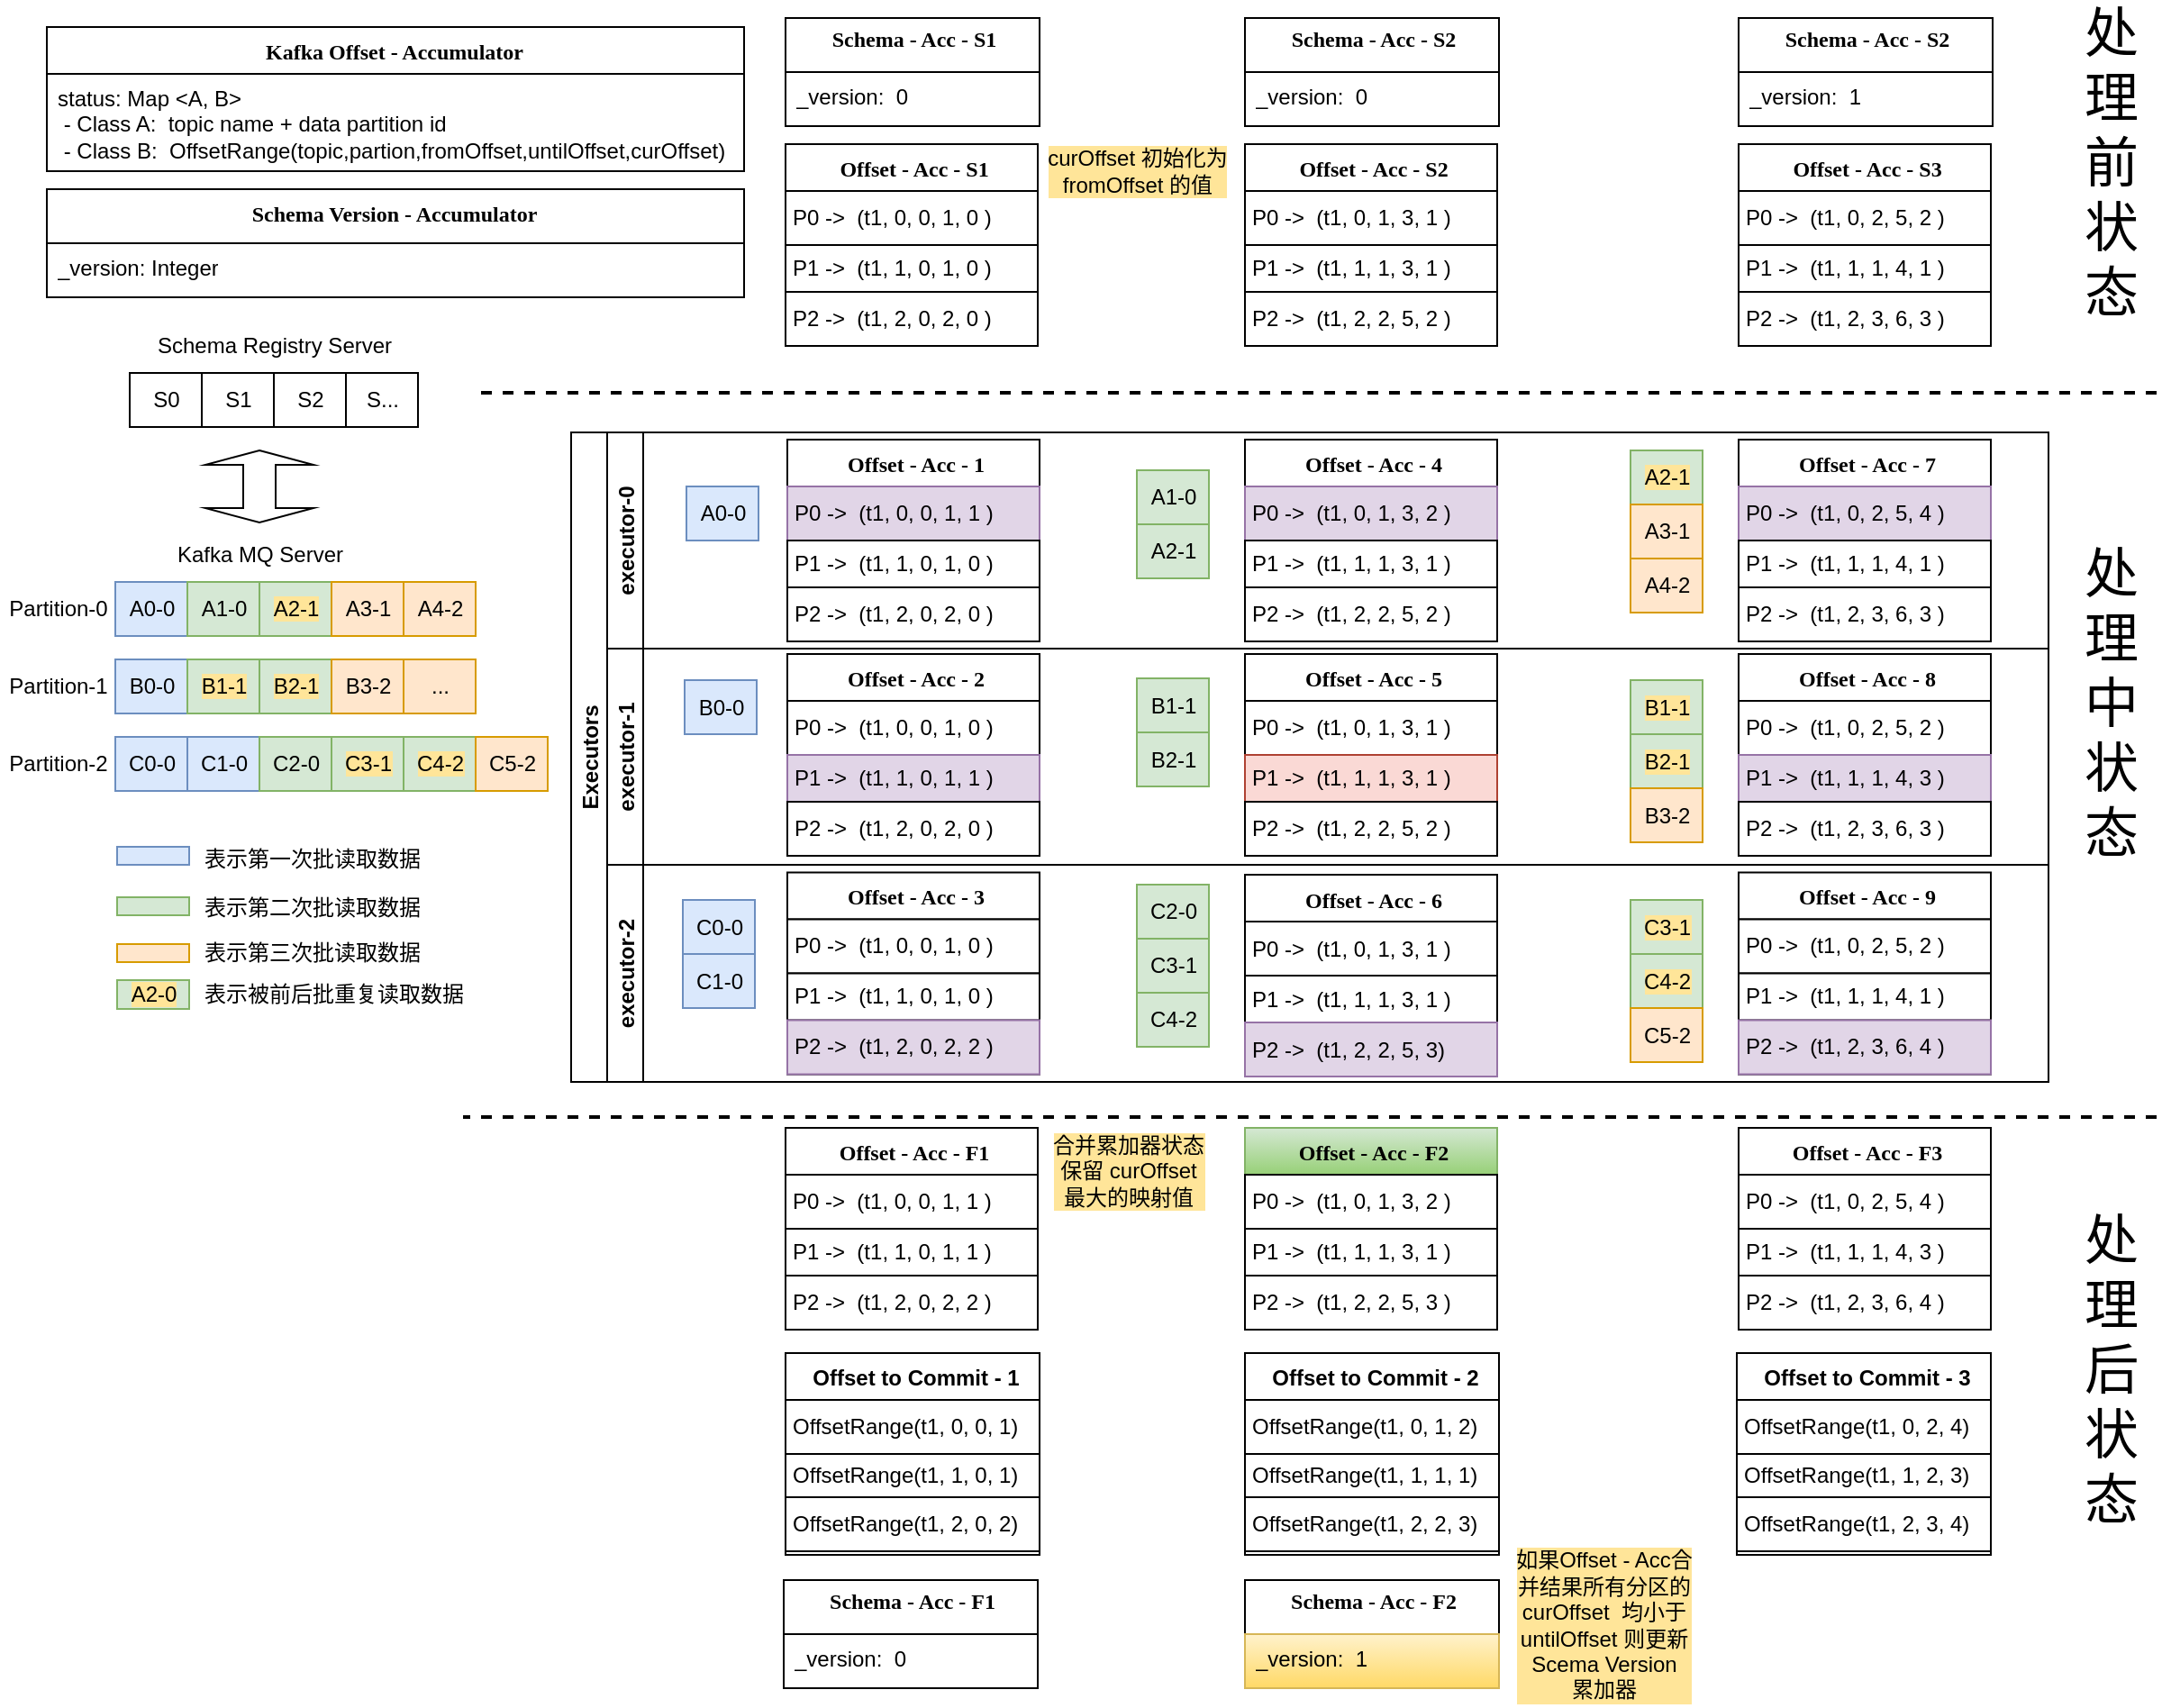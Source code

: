 <mxfile version="16.5.1" type="device" pages="2"><diagram id="5ocdp0FzaTxb-PTWv1yQ" name="Schema更新处理"><mxGraphModel dx="1616" dy="1052" grid="1" gridSize="10" guides="1" tooltips="1" connect="1" arrows="1" fold="1" page="1" pageScale="1" pageWidth="827" pageHeight="1169" math="0" shadow="0"><root><mxCell id="b5Fm3n9SBX-jdL_2thtU-0"/><mxCell id="b5Fm3n9SBX-jdL_2thtU-1" parent="b5Fm3n9SBX-jdL_2thtU-0"/><mxCell id="gQXrNx5nqu8MtMY3SDFY-0" style="edgeStyle=orthogonalEdgeStyle;rounded=0;html=1;labelBackgroundColor=none;startArrow=none;startFill=0;startSize=8;endArrow=none;endFill=0;endSize=16;fontFamily=Verdana;fontSize=12;strokeWidth=2;jumpStyle=none;dashed=1;" edge="1" parent="b5Fm3n9SBX-jdL_2thtU-1"><mxGeometry relative="1" as="geometry"><Array as="points"><mxPoint x="547" y="348"/><mxPoint x="547" y="348"/></Array><mxPoint x="1397" y="348" as="sourcePoint"/><mxPoint x="467" y="348" as="targetPoint"/></mxGeometry></mxCell><mxCell id="mlOhpG7Z-_KJHm8C-Lyb-30" value="Offset - Acc - S1" style="swimlane;html=1;fontStyle=1;align=center;verticalAlign=top;childLayout=stackLayout;horizontal=1;startSize=26;horizontalStack=0;resizeParent=1;resizeLast=0;collapsible=1;marginBottom=0;swimlaneFillColor=#ffffff;rounded=0;shadow=0;comic=0;labelBackgroundColor=none;strokeWidth=1;fillColor=none;fontFamily=Verdana;fontSize=12;container=0;spacingLeft=2;" vertex="1" parent="b5Fm3n9SBX-jdL_2thtU-1"><mxGeometry x="636" y="210" width="140" height="112" as="geometry"/></mxCell><mxCell id="OTSnvxfyWlgcQ8VwlEtJ-8" value="P0 -&amp;gt;&amp;nbsp; (t1, 0, 0, 1, 0 )" style="html=1;align=left;spacingLeft=2;" vertex="1" parent="mlOhpG7Z-_KJHm8C-Lyb-30"><mxGeometry y="26" width="140" height="30" as="geometry"/></mxCell><mxCell id="OTSnvxfyWlgcQ8VwlEtJ-13" value="P1 -&amp;gt;&amp;nbsp; (t1, 1, 0, 1, 0 )" style="html=1;align=left;spacingLeft=2;" vertex="1" parent="mlOhpG7Z-_KJHm8C-Lyb-30"><mxGeometry y="56" width="140" height="26" as="geometry"/></mxCell><mxCell id="OTSnvxfyWlgcQ8VwlEtJ-17" value="P2 -&amp;gt;&amp;nbsp; (t1, 2, 0, 2, 0 )" style="html=1;align=left;spacingLeft=2;" vertex="1" parent="mlOhpG7Z-_KJHm8C-Lyb-30"><mxGeometry y="82" width="140" height="30" as="geometry"/></mxCell><mxCell id="DzIgFlqcV9VdSFUW0Czi-43" value="Executors" style="swimlane;childLayout=stackLayout;resizeParent=1;resizeParentMax=0;horizontal=0;startSize=20;horizontalStack=0;fillColor=none;" vertex="1" parent="b5Fm3n9SBX-jdL_2thtU-1"><mxGeometry x="517" y="370" width="820" height="360.5" as="geometry"/></mxCell><mxCell id="DzIgFlqcV9VdSFUW0Czi-44" value="executor-0" style="swimlane;startSize=20;horizontal=0;fillColor=none;" vertex="1" parent="DzIgFlqcV9VdSFUW0Czi-43"><mxGeometry x="20" width="800" height="120" as="geometry"/></mxCell><mxCell id="DzIgFlqcV9VdSFUW0Czi-88" value="A0-0" style="html=1;fillColor=#dae8fc;strokeColor=#6c8ebf;container=0;" vertex="1" parent="DzIgFlqcV9VdSFUW0Czi-44"><mxGeometry x="44" y="30" width="40" height="30" as="geometry"/></mxCell><mxCell id="DzIgFlqcV9VdSFUW0Czi-140" value="Offset - Acc - 1" style="swimlane;html=1;fontStyle=1;align=center;verticalAlign=top;childLayout=stackLayout;horizontal=1;startSize=26;horizontalStack=0;resizeParent=1;resizeLast=0;collapsible=1;marginBottom=0;swimlaneFillColor=#ffffff;rounded=0;shadow=0;comic=0;labelBackgroundColor=none;strokeWidth=1;fillColor=none;fontFamily=Verdana;fontSize=12;container=0;spacingLeft=2;" vertex="1" parent="DzIgFlqcV9VdSFUW0Czi-44"><mxGeometry x="100" y="4" width="140" height="112" as="geometry"/></mxCell><mxCell id="DzIgFlqcV9VdSFUW0Czi-141" value="P0 -&amp;gt;&amp;nbsp; (t1, 0, 0, 1, 1 )" style="html=1;align=left;spacingLeft=2;fillColor=#e1d5e7;strokeColor=#9673a6;" vertex="1" parent="DzIgFlqcV9VdSFUW0Czi-140"><mxGeometry y="26" width="140" height="30" as="geometry"/></mxCell><mxCell id="DzIgFlqcV9VdSFUW0Czi-142" value="P1 -&amp;gt;&amp;nbsp; (t1, 1, 0, 1, 0 )" style="html=1;align=left;spacingLeft=2;" vertex="1" parent="DzIgFlqcV9VdSFUW0Czi-140"><mxGeometry y="56" width="140" height="26" as="geometry"/></mxCell><mxCell id="DzIgFlqcV9VdSFUW0Czi-143" value="P2 -&amp;gt;&amp;nbsp; (t1, 2, 0, 2, 0 )" style="html=1;align=left;spacingLeft=2;" vertex="1" parent="DzIgFlqcV9VdSFUW0Czi-140"><mxGeometry y="82" width="140" height="30" as="geometry"/></mxCell><mxCell id="DzIgFlqcV9VdSFUW0Czi-160" value="Offset - Acc - 4" style="swimlane;html=1;fontStyle=1;align=center;verticalAlign=top;childLayout=stackLayout;horizontal=1;startSize=26;horizontalStack=0;resizeParent=1;resizeLast=0;collapsible=1;marginBottom=0;swimlaneFillColor=#ffffff;rounded=0;shadow=0;comic=0;labelBackgroundColor=none;strokeWidth=1;fillColor=none;fontFamily=Verdana;fontSize=12;container=0;spacingLeft=2;" vertex="1" parent="DzIgFlqcV9VdSFUW0Czi-44"><mxGeometry x="354" y="4" width="140" height="112" as="geometry"/></mxCell><mxCell id="DzIgFlqcV9VdSFUW0Czi-161" value="P0 -&amp;gt;&amp;nbsp; (t1, 0, 1, 3, 2 )" style="html=1;align=left;spacingLeft=2;fillColor=#e1d5e7;strokeColor=#9673a6;" vertex="1" parent="DzIgFlqcV9VdSFUW0Czi-160"><mxGeometry y="26" width="140" height="30" as="geometry"/></mxCell><mxCell id="DzIgFlqcV9VdSFUW0Czi-162" value="P1 -&amp;gt;&amp;nbsp; (t1, 1, 1, 3, 1 )" style="html=1;align=left;spacingLeft=2;" vertex="1" parent="DzIgFlqcV9VdSFUW0Czi-160"><mxGeometry y="56" width="140" height="26" as="geometry"/></mxCell><mxCell id="DzIgFlqcV9VdSFUW0Czi-163" value="P2 -&amp;gt;&amp;nbsp; (t1, 2, 2, 5, 2 )" style="html=1;align=left;spacingLeft=2;" vertex="1" parent="DzIgFlqcV9VdSFUW0Czi-160"><mxGeometry y="82" width="140" height="30" as="geometry"/></mxCell><mxCell id="DzIgFlqcV9VdSFUW0Czi-222" value="" style="group" vertex="1" connectable="0" parent="DzIgFlqcV9VdSFUW0Czi-44"><mxGeometry x="568" y="4" width="200" height="112" as="geometry"/></mxCell><mxCell id="DzIgFlqcV9VdSFUW0Czi-196" value="Offset - Acc - 7" style="swimlane;html=1;fontStyle=1;align=center;verticalAlign=top;childLayout=stackLayout;horizontal=1;startSize=26;horizontalStack=0;resizeParent=1;resizeLast=0;collapsible=1;marginBottom=0;swimlaneFillColor=#ffffff;rounded=0;shadow=0;comic=0;labelBackgroundColor=none;strokeWidth=1;fillColor=none;fontFamily=Verdana;fontSize=12;container=0;spacingLeft=2;" vertex="1" parent="DzIgFlqcV9VdSFUW0Czi-222"><mxGeometry x="60" width="140" height="112" as="geometry"/></mxCell><mxCell id="DzIgFlqcV9VdSFUW0Czi-197" value="P0 -&amp;gt;&amp;nbsp; (t1, 0, 2, 5, 4 )" style="html=1;align=left;spacingLeft=2;fillColor=#e1d5e7;strokeColor=#9673a6;" vertex="1" parent="DzIgFlqcV9VdSFUW0Czi-196"><mxGeometry y="26" width="140" height="30" as="geometry"/></mxCell><mxCell id="DzIgFlqcV9VdSFUW0Czi-198" value="P1 -&amp;gt;&amp;nbsp; (t1, 1, 1, 4, 1 )" style="html=1;align=left;spacingLeft=2;" vertex="1" parent="DzIgFlqcV9VdSFUW0Czi-196"><mxGeometry y="56" width="140" height="26" as="geometry"/></mxCell><mxCell id="DzIgFlqcV9VdSFUW0Czi-199" value="P2 -&amp;gt;&amp;nbsp; (t1, 2, 3, 6, 3 )" style="html=1;align=left;spacingLeft=2;" vertex="1" parent="DzIgFlqcV9VdSFUW0Czi-196"><mxGeometry y="82" width="140" height="30" as="geometry"/></mxCell><mxCell id="DzIgFlqcV9VdSFUW0Czi-219" value="" style="group" vertex="1" connectable="0" parent="DzIgFlqcV9VdSFUW0Czi-222"><mxGeometry y="6" width="40" height="90" as="geometry"/></mxCell><mxCell id="DzIgFlqcV9VdSFUW0Czi-187" value="&lt;font style=&quot;background-color: rgb(255 , 229 , 153)&quot;&gt;A2-1&lt;/font&gt;" style="html=1;fillColor=#d5e8d4;strokeColor=#82b366;container=0;" vertex="1" parent="DzIgFlqcV9VdSFUW0Czi-219"><mxGeometry width="40" height="30" as="geometry"/></mxCell><mxCell id="DzIgFlqcV9VdSFUW0Czi-188" value="A3-1" style="html=1;fillColor=#ffe6cc;strokeColor=#d79b00;container=0;" vertex="1" parent="DzIgFlqcV9VdSFUW0Czi-219"><mxGeometry y="30" width="40" height="30" as="geometry"/></mxCell><mxCell id="DzIgFlqcV9VdSFUW0Czi-189" value="A4-2" style="html=1;fillColor=#ffe6cc;strokeColor=#d79b00;container=0;" vertex="1" parent="DzIgFlqcV9VdSFUW0Czi-219"><mxGeometry y="60" width="40" height="30" as="geometry"/></mxCell><mxCell id="DzIgFlqcV9VdSFUW0Czi-229" value="" style="group" vertex="1" connectable="0" parent="DzIgFlqcV9VdSFUW0Czi-44"><mxGeometry x="294" y="21" width="40" height="60" as="geometry"/></mxCell><mxCell id="DzIgFlqcV9VdSFUW0Czi-97" value="A2-1" style="html=1;fillColor=#d5e8d4;strokeColor=#82b366;container=0;" vertex="1" parent="DzIgFlqcV9VdSFUW0Czi-229"><mxGeometry y="30" width="40" height="30" as="geometry"/></mxCell><mxCell id="DzIgFlqcV9VdSFUW0Czi-96" value="A1-0" style="html=1;fillColor=#d5e8d4;strokeColor=#82b366;container=0;" vertex="1" parent="DzIgFlqcV9VdSFUW0Czi-229"><mxGeometry width="40" height="30" as="geometry"/></mxCell><mxCell id="DzIgFlqcV9VdSFUW0Czi-45" value="executor-1" style="swimlane;startSize=20;horizontal=0;fillColor=none;" vertex="1" parent="DzIgFlqcV9VdSFUW0Czi-43"><mxGeometry x="20" y="120" width="800" height="120" as="geometry"/></mxCell><mxCell id="DzIgFlqcV9VdSFUW0Czi-89" value="B0-0" style="html=1;fillColor=#dae8fc;strokeColor=#6c8ebf;container=0;" vertex="1" parent="DzIgFlqcV9VdSFUW0Czi-45"><mxGeometry x="43" y="17.5" width="40" height="30" as="geometry"/></mxCell><mxCell id="DzIgFlqcV9VdSFUW0Czi-144" value="Offset - Acc - 2" style="swimlane;html=1;fontStyle=1;align=center;verticalAlign=top;childLayout=stackLayout;horizontal=1;startSize=26;horizontalStack=0;resizeParent=1;resizeLast=0;collapsible=1;marginBottom=0;swimlaneFillColor=#ffffff;rounded=0;shadow=0;comic=0;labelBackgroundColor=none;strokeWidth=1;fillColor=none;fontFamily=Verdana;fontSize=12;container=0;spacingLeft=2;" vertex="1" parent="DzIgFlqcV9VdSFUW0Czi-45"><mxGeometry x="100" y="3" width="140" height="112" as="geometry"/></mxCell><mxCell id="DzIgFlqcV9VdSFUW0Czi-145" value="P0 -&amp;gt;&amp;nbsp; (t1, 0, 0, 1, 0 )" style="html=1;align=left;spacingLeft=2;" vertex="1" parent="DzIgFlqcV9VdSFUW0Czi-144"><mxGeometry y="26" width="140" height="30" as="geometry"/></mxCell><mxCell id="DzIgFlqcV9VdSFUW0Czi-146" value="P1 -&amp;gt;&amp;nbsp; (t1, 1, 0, 1, 1 )" style="html=1;align=left;spacingLeft=2;fillColor=#e1d5e7;strokeColor=#9673a6;" vertex="1" parent="DzIgFlqcV9VdSFUW0Czi-144"><mxGeometry y="56" width="140" height="26" as="geometry"/></mxCell><mxCell id="DzIgFlqcV9VdSFUW0Czi-147" value="P2 -&amp;gt;&amp;nbsp; (t1, 2, 0, 2, 0 )" style="html=1;align=left;spacingLeft=2;" vertex="1" parent="DzIgFlqcV9VdSFUW0Czi-144"><mxGeometry y="82" width="140" height="30" as="geometry"/></mxCell><mxCell id="DzIgFlqcV9VdSFUW0Czi-164" value="Offset - Acc - 5" style="swimlane;html=1;fontStyle=1;align=center;verticalAlign=top;childLayout=stackLayout;horizontal=1;startSize=26;horizontalStack=0;resizeParent=1;resizeLast=0;collapsible=1;marginBottom=0;swimlaneFillColor=#ffffff;rounded=0;shadow=0;comic=0;labelBackgroundColor=none;strokeWidth=1;fillColor=none;fontFamily=Verdana;fontSize=12;container=0;spacingLeft=2;" vertex="1" parent="DzIgFlqcV9VdSFUW0Czi-45"><mxGeometry x="354" y="3" width="140" height="112" as="geometry"/></mxCell><mxCell id="DzIgFlqcV9VdSFUW0Czi-165" value="P0 -&amp;gt;&amp;nbsp; (t1, 0, 1, 3, 1 )" style="html=1;align=left;spacingLeft=2;" vertex="1" parent="DzIgFlqcV9VdSFUW0Czi-164"><mxGeometry y="26" width="140" height="30" as="geometry"/></mxCell><mxCell id="DzIgFlqcV9VdSFUW0Czi-166" value="P1 -&amp;gt;&amp;nbsp; (t1, 1, 1, 3, 1 )" style="html=1;align=left;spacingLeft=2;fillColor=#fad9d5;strokeColor=#ae4132;" vertex="1" parent="DzIgFlqcV9VdSFUW0Czi-164"><mxGeometry y="56" width="140" height="26" as="geometry"/></mxCell><mxCell id="DzIgFlqcV9VdSFUW0Czi-167" value="P2 -&amp;gt;&amp;nbsp; (t1, 2, 2, 5, 2 )" style="html=1;align=left;spacingLeft=2;" vertex="1" parent="DzIgFlqcV9VdSFUW0Czi-164"><mxGeometry y="82" width="140" height="30" as="geometry"/></mxCell><mxCell id="DzIgFlqcV9VdSFUW0Czi-223" value="" style="group" vertex="1" connectable="0" parent="DzIgFlqcV9VdSFUW0Czi-45"><mxGeometry x="568" y="3" width="200" height="112" as="geometry"/></mxCell><mxCell id="DzIgFlqcV9VdSFUW0Czi-200" value="Offset - Acc - 8" style="swimlane;html=1;fontStyle=1;align=center;verticalAlign=top;childLayout=stackLayout;horizontal=1;startSize=26;horizontalStack=0;resizeParent=1;resizeLast=0;collapsible=1;marginBottom=0;swimlaneFillColor=#ffffff;rounded=0;shadow=0;comic=0;labelBackgroundColor=none;strokeWidth=1;fillColor=none;fontFamily=Verdana;fontSize=12;container=0;spacingLeft=2;" vertex="1" parent="DzIgFlqcV9VdSFUW0Czi-223"><mxGeometry x="60" width="140" height="112" as="geometry"/></mxCell><mxCell id="DzIgFlqcV9VdSFUW0Czi-201" value="P0 -&amp;gt;&amp;nbsp; (t1, 0, 2, 5, 2 )" style="html=1;align=left;spacingLeft=2;" vertex="1" parent="DzIgFlqcV9VdSFUW0Czi-200"><mxGeometry y="26" width="140" height="30" as="geometry"/></mxCell><mxCell id="DzIgFlqcV9VdSFUW0Czi-202" value="P1 -&amp;gt;&amp;nbsp; (t1, 1, 1, 4, 3 )" style="html=1;align=left;spacingLeft=2;fillColor=#e1d5e7;strokeColor=#9673a6;" vertex="1" parent="DzIgFlqcV9VdSFUW0Czi-200"><mxGeometry y="56" width="140" height="26" as="geometry"/></mxCell><mxCell id="DzIgFlqcV9VdSFUW0Czi-203" value="P2 -&amp;gt;&amp;nbsp; (t1, 2, 3, 6, 3 )" style="html=1;align=left;spacingLeft=2;" vertex="1" parent="DzIgFlqcV9VdSFUW0Czi-200"><mxGeometry y="82" width="140" height="30" as="geometry"/></mxCell><mxCell id="DzIgFlqcV9VdSFUW0Czi-220" value="" style="group" vertex="1" connectable="0" parent="DzIgFlqcV9VdSFUW0Czi-223"><mxGeometry y="14.5" width="40" height="90" as="geometry"/></mxCell><mxCell id="DzIgFlqcV9VdSFUW0Czi-190" value="&lt;span style=&quot;background-color: rgb(255 , 229 , 153)&quot;&gt;B1-1&lt;/span&gt;" style="html=1;fillColor=#d5e8d4;strokeColor=#82b366;container=0;" vertex="1" parent="DzIgFlqcV9VdSFUW0Czi-220"><mxGeometry width="40" height="30" as="geometry"/></mxCell><mxCell id="DzIgFlqcV9VdSFUW0Czi-191" value="&lt;span style=&quot;background-color: rgb(255 , 229 , 153)&quot;&gt;B2-1&lt;/span&gt;" style="html=1;fillColor=#d5e8d4;strokeColor=#82b366;container=0;" vertex="1" parent="DzIgFlqcV9VdSFUW0Czi-220"><mxGeometry y="30" width="40" height="30" as="geometry"/></mxCell><mxCell id="DzIgFlqcV9VdSFUW0Czi-192" value="B3-2" style="html=1;fillColor=#ffe6cc;strokeColor=#d79b00;container=0;" vertex="1" parent="DzIgFlqcV9VdSFUW0Czi-220"><mxGeometry y="60" width="40" height="30" as="geometry"/></mxCell><mxCell id="DzIgFlqcV9VdSFUW0Czi-226" value="" style="group" vertex="1" connectable="0" parent="DzIgFlqcV9VdSFUW0Czi-45"><mxGeometry x="294" y="16.5" width="40" height="60" as="geometry"/></mxCell><mxCell id="DzIgFlqcV9VdSFUW0Czi-107" value="B1-1" style="html=1;fillColor=#d5e8d4;strokeColor=#82b366;container=0;" vertex="1" parent="DzIgFlqcV9VdSFUW0Czi-226"><mxGeometry width="40" height="30" as="geometry"/></mxCell><mxCell id="DzIgFlqcV9VdSFUW0Czi-108" value="B2-1" style="html=1;fillColor=#d5e8d4;strokeColor=#82b366;container=0;" vertex="1" parent="DzIgFlqcV9VdSFUW0Czi-226"><mxGeometry y="30" width="40" height="30" as="geometry"/></mxCell><mxCell id="DzIgFlqcV9VdSFUW0Czi-46" value="executor-2" style="swimlane;startSize=20;horizontal=0;fillColor=none;" vertex="1" parent="DzIgFlqcV9VdSFUW0Czi-43"><mxGeometry x="20" y="240" width="800" height="120.5" as="geometry"/></mxCell><mxCell id="DzIgFlqcV9VdSFUW0Czi-90" value="C0-0" style="html=1;fillColor=#dae8fc;strokeColor=#6c8ebf;container=0;" vertex="1" parent="DzIgFlqcV9VdSFUW0Czi-46"><mxGeometry x="42" y="19.5" width="40" height="30" as="geometry"/></mxCell><mxCell id="DzIgFlqcV9VdSFUW0Czi-91" value="C1-0" style="html=1;fillColor=#dae8fc;strokeColor=#6c8ebf;container=0;" vertex="1" parent="DzIgFlqcV9VdSFUW0Czi-46"><mxGeometry x="42" y="49.5" width="40" height="30" as="geometry"/></mxCell><mxCell id="DzIgFlqcV9VdSFUW0Czi-148" value="Offset - Acc - 3" style="swimlane;html=1;fontStyle=1;align=center;verticalAlign=top;childLayout=stackLayout;horizontal=1;startSize=26;horizontalStack=0;resizeParent=1;resizeLast=0;collapsible=1;marginBottom=0;swimlaneFillColor=#ffffff;rounded=0;shadow=0;comic=0;labelBackgroundColor=none;strokeWidth=1;fillColor=none;fontFamily=Verdana;fontSize=12;container=0;spacingLeft=2;" vertex="1" parent="DzIgFlqcV9VdSFUW0Czi-46"><mxGeometry x="100" y="4.25" width="140" height="112" as="geometry"/></mxCell><mxCell id="DzIgFlqcV9VdSFUW0Czi-149" value="P0 -&amp;gt;&amp;nbsp; (t1, 0, 0, 1, 0 )" style="html=1;align=left;spacingLeft=2;" vertex="1" parent="DzIgFlqcV9VdSFUW0Czi-148"><mxGeometry y="26" width="140" height="30" as="geometry"/></mxCell><mxCell id="DzIgFlqcV9VdSFUW0Czi-150" value="P1 -&amp;gt;&amp;nbsp; (t1, 1, 0, 1, 0 )" style="html=1;align=left;spacingLeft=2;" vertex="1" parent="DzIgFlqcV9VdSFUW0Czi-148"><mxGeometry y="56" width="140" height="26" as="geometry"/></mxCell><mxCell id="DzIgFlqcV9VdSFUW0Czi-151" value="P2 -&amp;gt;&amp;nbsp; (t1, 2, 0, 2, 2 )" style="html=1;align=left;spacingLeft=2;fillColor=#e1d5e7;strokeColor=#9673a6;" vertex="1" parent="DzIgFlqcV9VdSFUW0Czi-148"><mxGeometry y="82" width="140" height="30" as="geometry"/></mxCell><mxCell id="DzIgFlqcV9VdSFUW0Czi-168" value="Offset - Acc - 6" style="swimlane;html=1;fontStyle=1;align=center;verticalAlign=top;childLayout=stackLayout;horizontal=1;startSize=26;horizontalStack=0;resizeParent=1;resizeLast=0;collapsible=1;marginBottom=0;swimlaneFillColor=#ffffff;rounded=0;shadow=0;comic=0;labelBackgroundColor=none;strokeWidth=1;fillColor=none;fontFamily=Verdana;fontSize=12;container=0;spacingLeft=2;" vertex="1" parent="DzIgFlqcV9VdSFUW0Czi-46"><mxGeometry x="354" y="5.5" width="140" height="112" as="geometry"/></mxCell><mxCell id="DzIgFlqcV9VdSFUW0Czi-169" value="P0 -&amp;gt;&amp;nbsp; (t1, 0, 1, 3, 1 )" style="html=1;align=left;spacingLeft=2;" vertex="1" parent="DzIgFlqcV9VdSFUW0Czi-168"><mxGeometry y="26" width="140" height="30" as="geometry"/></mxCell><mxCell id="DzIgFlqcV9VdSFUW0Czi-170" value="P1 -&amp;gt;&amp;nbsp; (t1, 1, 1, 3, 1 )" style="html=1;align=left;spacingLeft=2;" vertex="1" parent="DzIgFlqcV9VdSFUW0Czi-168"><mxGeometry y="56" width="140" height="26" as="geometry"/></mxCell><mxCell id="DzIgFlqcV9VdSFUW0Czi-171" value="P2 -&amp;gt;&amp;nbsp; (t1, 2, 2, 5, 3)" style="html=1;align=left;spacingLeft=2;fillColor=#e1d5e7;strokeColor=#9673a6;" vertex="1" parent="DzIgFlqcV9VdSFUW0Czi-168"><mxGeometry y="82" width="140" height="30" as="geometry"/></mxCell><mxCell id="DzIgFlqcV9VdSFUW0Czi-224" value="" style="group" vertex="1" connectable="0" parent="DzIgFlqcV9VdSFUW0Czi-46"><mxGeometry x="568" y="4.25" width="200" height="112" as="geometry"/></mxCell><mxCell id="DzIgFlqcV9VdSFUW0Czi-204" value="Offset - Acc - 9" style="swimlane;html=1;fontStyle=1;align=center;verticalAlign=top;childLayout=stackLayout;horizontal=1;startSize=26;horizontalStack=0;resizeParent=1;resizeLast=0;collapsible=1;marginBottom=0;swimlaneFillColor=#ffffff;rounded=0;shadow=0;comic=0;labelBackgroundColor=none;strokeWidth=1;fillColor=none;fontFamily=Verdana;fontSize=12;container=0;spacingLeft=2;" vertex="1" parent="DzIgFlqcV9VdSFUW0Czi-224"><mxGeometry x="60" width="140" height="112" as="geometry"/></mxCell><mxCell id="DzIgFlqcV9VdSFUW0Czi-205" value="P0 -&amp;gt;&amp;nbsp; (t1, 0, 2, 5, 2 )" style="html=1;align=left;spacingLeft=2;" vertex="1" parent="DzIgFlqcV9VdSFUW0Czi-204"><mxGeometry y="26" width="140" height="30" as="geometry"/></mxCell><mxCell id="DzIgFlqcV9VdSFUW0Czi-206" value="P1 -&amp;gt;&amp;nbsp; (t1, 1, 1, 4, 1 )" style="html=1;align=left;spacingLeft=2;" vertex="1" parent="DzIgFlqcV9VdSFUW0Czi-204"><mxGeometry y="56" width="140" height="26" as="geometry"/></mxCell><mxCell id="DzIgFlqcV9VdSFUW0Czi-207" value="P2 -&amp;gt;&amp;nbsp; (t1, 2, 3, 6, 4 )" style="html=1;align=left;spacingLeft=2;fillColor=#e1d5e7;strokeColor=#9673a6;" vertex="1" parent="DzIgFlqcV9VdSFUW0Czi-204"><mxGeometry y="82" width="140" height="30" as="geometry"/></mxCell><mxCell id="DzIgFlqcV9VdSFUW0Czi-221" value="" style="group" vertex="1" connectable="0" parent="DzIgFlqcV9VdSFUW0Czi-224"><mxGeometry y="15.25" width="40" height="90" as="geometry"/></mxCell><mxCell id="DzIgFlqcV9VdSFUW0Czi-193" value="&lt;span style=&quot;background-color: rgb(255 , 229 , 153)&quot;&gt;C3-1&lt;/span&gt;" style="html=1;fillColor=#d5e8d4;strokeColor=#82b366;container=0;" vertex="1" parent="DzIgFlqcV9VdSFUW0Czi-221"><mxGeometry width="40" height="30" as="geometry"/></mxCell><mxCell id="DzIgFlqcV9VdSFUW0Czi-194" value="&lt;span style=&quot;background-color: rgb(255 , 229 , 153)&quot;&gt;C4-2&lt;/span&gt;" style="html=1;fillColor=#d5e8d4;strokeColor=#82b366;container=0;" vertex="1" parent="DzIgFlqcV9VdSFUW0Czi-221"><mxGeometry y="30" width="40" height="30" as="geometry"/></mxCell><mxCell id="DzIgFlqcV9VdSFUW0Czi-195" value="C5-2" style="html=1;fillColor=#ffe6cc;strokeColor=#d79b00;container=0;" vertex="1" parent="DzIgFlqcV9VdSFUW0Czi-221"><mxGeometry y="60" width="40" height="30" as="geometry"/></mxCell><mxCell id="DzIgFlqcV9VdSFUW0Czi-227" value="" style="group" vertex="1" connectable="0" parent="DzIgFlqcV9VdSFUW0Czi-46"><mxGeometry x="294" y="11" width="40" height="90" as="geometry"/></mxCell><mxCell id="DzIgFlqcV9VdSFUW0Czi-113" value="C2-0" style="html=1;fillColor=#d5e8d4;strokeColor=#82b366;container=0;" vertex="1" parent="DzIgFlqcV9VdSFUW0Czi-227"><mxGeometry width="40" height="30" as="geometry"/></mxCell><mxCell id="DzIgFlqcV9VdSFUW0Czi-114" value="C3-1" style="html=1;fillColor=#d5e8d4;strokeColor=#82b366;container=0;" vertex="1" parent="DzIgFlqcV9VdSFUW0Czi-227"><mxGeometry y="30" width="40" height="30" as="geometry"/></mxCell><mxCell id="DzIgFlqcV9VdSFUW0Czi-115" value="C4-2" style="html=1;fillColor=#d5e8d4;strokeColor=#82b366;container=0;" vertex="1" parent="DzIgFlqcV9VdSFUW0Czi-227"><mxGeometry y="60" width="40" height="30" as="geometry"/></mxCell><mxCell id="DzIgFlqcV9VdSFUW0Czi-128" value="&lt;span style=&quot;font-family: &amp;#34;helvetica&amp;#34; ; text-align: left&quot;&gt;Offset to Commit - 1&lt;/span&gt;" style="swimlane;html=1;fontStyle=1;align=center;verticalAlign=top;childLayout=stackLayout;horizontal=1;startSize=26;horizontalStack=0;resizeParent=1;resizeLast=0;collapsible=1;marginBottom=0;swimlaneFillColor=#ffffff;rounded=0;shadow=0;comic=0;labelBackgroundColor=none;strokeWidth=1;fillColor=none;fontFamily=Verdana;fontSize=12;container=0;spacingLeft=2;" vertex="1" parent="b5Fm3n9SBX-jdL_2thtU-1"><mxGeometry x="636" y="881" width="141" height="112" as="geometry"/></mxCell><mxCell id="DzIgFlqcV9VdSFUW0Czi-129" value="&lt;span style=&quot;font-family: &amp;#34;helvetica&amp;#34;&quot;&gt;OffsetRange&lt;/span&gt;(t1, 0, 0, 1)" style="html=1;align=left;spacingLeft=2;" vertex="1" parent="DzIgFlqcV9VdSFUW0Czi-128"><mxGeometry y="26" width="141" height="30" as="geometry"/></mxCell><mxCell id="DzIgFlqcV9VdSFUW0Czi-130" value="&lt;span style=&quot;font-family: &amp;#34;helvetica&amp;#34;&quot;&gt;OffsetRange&lt;/span&gt;(t1, 1, 0, 1)" style="html=1;align=left;spacingLeft=2;" vertex="1" parent="DzIgFlqcV9VdSFUW0Czi-128"><mxGeometry y="56" width="141" height="24" as="geometry"/></mxCell><mxCell id="DzIgFlqcV9VdSFUW0Czi-131" value="&lt;span style=&quot;font-family: &amp;#34;helvetica&amp;#34;&quot;&gt;OffsetRange&lt;/span&gt;(t1, 2, 0, 2)" style="html=1;align=left;spacingLeft=2;" vertex="1" parent="DzIgFlqcV9VdSFUW0Czi-128"><mxGeometry y="80" width="141" height="30" as="geometry"/></mxCell><mxCell id="DzIgFlqcV9VdSFUW0Czi-152" value="Offset - Acc - F1" style="swimlane;html=1;fontStyle=1;align=center;verticalAlign=top;childLayout=stackLayout;horizontal=1;startSize=26;horizontalStack=0;resizeParent=1;resizeLast=0;collapsible=1;marginBottom=0;swimlaneFillColor=#ffffff;rounded=0;shadow=0;comic=0;labelBackgroundColor=none;strokeWidth=1;fillColor=none;fontFamily=Verdana;fontSize=12;container=0;spacingLeft=2;" vertex="1" parent="b5Fm3n9SBX-jdL_2thtU-1"><mxGeometry x="636" y="756" width="140" height="112" as="geometry"/></mxCell><mxCell id="DzIgFlqcV9VdSFUW0Czi-153" value="P0 -&amp;gt;&amp;nbsp; (t1, 0, 0, 1, 1 )" style="html=1;align=left;spacingLeft=2;" vertex="1" parent="DzIgFlqcV9VdSFUW0Czi-152"><mxGeometry y="26" width="140" height="30" as="geometry"/></mxCell><mxCell id="DzIgFlqcV9VdSFUW0Czi-154" value="P1 -&amp;gt;&amp;nbsp; (t1, 1, 0, 1, 1 )" style="html=1;align=left;spacingLeft=2;" vertex="1" parent="DzIgFlqcV9VdSFUW0Czi-152"><mxGeometry y="56" width="140" height="26" as="geometry"/></mxCell><mxCell id="DzIgFlqcV9VdSFUW0Czi-155" value="P2 -&amp;gt;&amp;nbsp; (t1, 2, 0, 2, 2 )" style="html=1;align=left;spacingLeft=2;" vertex="1" parent="DzIgFlqcV9VdSFUW0Czi-152"><mxGeometry y="82" width="140" height="30" as="geometry"/></mxCell><mxCell id="DzIgFlqcV9VdSFUW0Czi-156" value="Offset - Acc - S2" style="swimlane;html=1;fontStyle=1;align=center;verticalAlign=top;childLayout=stackLayout;horizontal=1;startSize=26;horizontalStack=0;resizeParent=1;resizeLast=0;collapsible=1;marginBottom=0;swimlaneFillColor=#ffffff;rounded=0;shadow=0;comic=0;labelBackgroundColor=none;strokeWidth=1;fillColor=none;fontFamily=Verdana;fontSize=12;container=0;spacingLeft=2;" vertex="1" parent="b5Fm3n9SBX-jdL_2thtU-1"><mxGeometry x="891" y="210" width="140" height="112" as="geometry"/></mxCell><mxCell id="DzIgFlqcV9VdSFUW0Czi-157" value="P0 -&amp;gt;&amp;nbsp; (t1, 0, 1, 3, 1 )" style="html=1;align=left;spacingLeft=2;" vertex="1" parent="DzIgFlqcV9VdSFUW0Czi-156"><mxGeometry y="26" width="140" height="30" as="geometry"/></mxCell><mxCell id="DzIgFlqcV9VdSFUW0Czi-158" value="P1 -&amp;gt;&amp;nbsp; (t1, 1, 1, 3, 1 )" style="html=1;align=left;spacingLeft=2;" vertex="1" parent="DzIgFlqcV9VdSFUW0Czi-156"><mxGeometry y="56" width="140" height="26" as="geometry"/></mxCell><mxCell id="DzIgFlqcV9VdSFUW0Czi-159" value="P2 -&amp;gt;&amp;nbsp; (t1, 2, 2, 5, 2 )" style="html=1;align=left;spacingLeft=2;" vertex="1" parent="DzIgFlqcV9VdSFUW0Czi-156"><mxGeometry y="82" width="140" height="30" as="geometry"/></mxCell><mxCell id="DzIgFlqcV9VdSFUW0Czi-172" value="Offset - Acc - F2" style="swimlane;html=1;fontStyle=1;align=center;verticalAlign=top;childLayout=stackLayout;horizontal=1;startSize=26;horizontalStack=0;resizeParent=1;resizeLast=0;collapsible=1;marginBottom=0;swimlaneFillColor=#ffffff;rounded=0;shadow=0;comic=0;labelBackgroundColor=none;strokeWidth=1;fillColor=#d5e8d4;fontFamily=Verdana;fontSize=12;container=0;spacingLeft=2;strokeColor=#82b366;gradientColor=#97d077;" vertex="1" parent="b5Fm3n9SBX-jdL_2thtU-1"><mxGeometry x="891" y="756" width="140" height="112" as="geometry"/></mxCell><mxCell id="DzIgFlqcV9VdSFUW0Czi-173" value="P0 -&amp;gt;&amp;nbsp; (t1, 0, 1, 3, 2 )" style="html=1;align=left;spacingLeft=2;" vertex="1" parent="DzIgFlqcV9VdSFUW0Czi-172"><mxGeometry y="26" width="140" height="30" as="geometry"/></mxCell><mxCell id="DzIgFlqcV9VdSFUW0Czi-174" value="P1 -&amp;gt;&amp;nbsp; (t1, 1, 1, 3, 1 )" style="html=1;align=left;spacingLeft=2;" vertex="1" parent="DzIgFlqcV9VdSFUW0Czi-172"><mxGeometry y="56" width="140" height="26" as="geometry"/></mxCell><mxCell id="DzIgFlqcV9VdSFUW0Czi-175" value="P2 -&amp;gt;&amp;nbsp; (t1, 2, 2, 5, 3 )" style="html=1;align=left;spacingLeft=2;" vertex="1" parent="DzIgFlqcV9VdSFUW0Czi-172"><mxGeometry y="82" width="140" height="30" as="geometry"/></mxCell><mxCell id="DzIgFlqcV9VdSFUW0Czi-176" value="&lt;span style=&quot;font-family: &amp;#34;helvetica&amp;#34; ; text-align: left&quot;&gt;Offset to Commit - 2&lt;/span&gt;" style="swimlane;html=1;fontStyle=1;align=center;verticalAlign=top;childLayout=stackLayout;horizontal=1;startSize=26;horizontalStack=0;resizeParent=1;resizeLast=0;collapsible=1;marginBottom=0;swimlaneFillColor=#ffffff;rounded=0;shadow=0;comic=0;labelBackgroundColor=none;strokeWidth=1;fillColor=none;fontFamily=Verdana;fontSize=12;container=0;spacingLeft=2;" vertex="1" parent="b5Fm3n9SBX-jdL_2thtU-1"><mxGeometry x="891" y="881" width="141" height="112" as="geometry"/></mxCell><mxCell id="DzIgFlqcV9VdSFUW0Czi-177" value="&lt;span style=&quot;font-family: &amp;#34;helvetica&amp;#34;&quot;&gt;OffsetRange&lt;/span&gt;(t1, 0, 1, 2)" style="html=1;align=left;spacingLeft=2;" vertex="1" parent="DzIgFlqcV9VdSFUW0Czi-176"><mxGeometry y="26" width="141" height="30" as="geometry"/></mxCell><mxCell id="DzIgFlqcV9VdSFUW0Czi-178" value="&lt;span style=&quot;font-family: &amp;#34;helvetica&amp;#34;&quot;&gt;OffsetRange&lt;/span&gt;(t1, 1, 1, 1)" style="html=1;align=left;spacingLeft=2;" vertex="1" parent="DzIgFlqcV9VdSFUW0Czi-176"><mxGeometry y="56" width="141" height="24" as="geometry"/></mxCell><mxCell id="DzIgFlqcV9VdSFUW0Czi-179" value="&lt;span style=&quot;font-family: &amp;#34;helvetica&amp;#34;&quot;&gt;OffsetRange&lt;/span&gt;(t1, 2, 2, 3)" style="html=1;align=left;spacingLeft=2;" vertex="1" parent="DzIgFlqcV9VdSFUW0Czi-176"><mxGeometry y="80" width="141" height="30" as="geometry"/></mxCell><mxCell id="DzIgFlqcV9VdSFUW0Czi-180" value="Offset - Acc - S3" style="swimlane;html=1;fontStyle=1;align=center;verticalAlign=top;childLayout=stackLayout;horizontal=1;startSize=26;horizontalStack=0;resizeParent=1;resizeLast=0;collapsible=1;marginBottom=0;swimlaneFillColor=#ffffff;rounded=0;shadow=0;comic=0;labelBackgroundColor=none;strokeWidth=1;fillColor=none;fontFamily=Verdana;fontSize=12;container=0;spacingLeft=2;" vertex="1" parent="b5Fm3n9SBX-jdL_2thtU-1"><mxGeometry x="1165" y="210" width="140" height="112" as="geometry"/></mxCell><mxCell id="DzIgFlqcV9VdSFUW0Czi-181" value="P0 -&amp;gt;&amp;nbsp; (t1, 0, 2, 5, 2 )" style="html=1;align=left;spacingLeft=2;" vertex="1" parent="DzIgFlqcV9VdSFUW0Czi-180"><mxGeometry y="26" width="140" height="30" as="geometry"/></mxCell><mxCell id="DzIgFlqcV9VdSFUW0Czi-182" value="P1 -&amp;gt;&amp;nbsp; (t1, 1, 1, 4, 1 )" style="html=1;align=left;spacingLeft=2;" vertex="1" parent="DzIgFlqcV9VdSFUW0Czi-180"><mxGeometry y="56" width="140" height="26" as="geometry"/></mxCell><mxCell id="DzIgFlqcV9VdSFUW0Czi-183" value="P2 -&amp;gt;&amp;nbsp; (t1, 2, 3, 6, 3 )" style="html=1;align=left;spacingLeft=2;" vertex="1" parent="DzIgFlqcV9VdSFUW0Czi-180"><mxGeometry y="82" width="140" height="30" as="geometry"/></mxCell><mxCell id="DzIgFlqcV9VdSFUW0Czi-209" value="Offset - Acc - F3" style="swimlane;html=1;fontStyle=1;align=center;verticalAlign=top;childLayout=stackLayout;horizontal=1;startSize=26;horizontalStack=0;resizeParent=1;resizeLast=0;collapsible=1;marginBottom=0;swimlaneFillColor=#ffffff;rounded=0;shadow=0;comic=0;labelBackgroundColor=none;strokeWidth=1;fillColor=none;fontFamily=Verdana;fontSize=12;container=0;spacingLeft=2;" vertex="1" parent="b5Fm3n9SBX-jdL_2thtU-1"><mxGeometry x="1165" y="756" width="140" height="112" as="geometry"/></mxCell><mxCell id="DzIgFlqcV9VdSFUW0Czi-210" value="P0 -&amp;gt;&amp;nbsp; (t1, 0, 2, 5, 4 )" style="html=1;align=left;spacingLeft=2;" vertex="1" parent="DzIgFlqcV9VdSFUW0Czi-209"><mxGeometry y="26" width="140" height="30" as="geometry"/></mxCell><mxCell id="DzIgFlqcV9VdSFUW0Czi-211" value="P1 -&amp;gt;&amp;nbsp; (t1, 1, 1, 4, 3 )" style="html=1;align=left;spacingLeft=2;" vertex="1" parent="DzIgFlqcV9VdSFUW0Czi-209"><mxGeometry y="56" width="140" height="26" as="geometry"/></mxCell><mxCell id="DzIgFlqcV9VdSFUW0Czi-212" value="P2 -&amp;gt;&amp;nbsp; (t1, 2, 3, 6, 4 )" style="html=1;align=left;spacingLeft=2;" vertex="1" parent="DzIgFlqcV9VdSFUW0Czi-209"><mxGeometry y="82" width="140" height="30" as="geometry"/></mxCell><mxCell id="DzIgFlqcV9VdSFUW0Czi-213" value="&lt;span style=&quot;font-family: &amp;#34;helvetica&amp;#34; ; text-align: left&quot;&gt;Offset to Commit - 3&lt;/span&gt;" style="swimlane;html=1;fontStyle=1;align=center;verticalAlign=top;childLayout=stackLayout;horizontal=1;startSize=26;horizontalStack=0;resizeParent=1;resizeLast=0;collapsible=1;marginBottom=0;swimlaneFillColor=#ffffff;rounded=0;shadow=0;comic=0;labelBackgroundColor=none;strokeWidth=1;fillColor=none;fontFamily=Verdana;fontSize=12;container=0;spacingLeft=2;" vertex="1" parent="b5Fm3n9SBX-jdL_2thtU-1"><mxGeometry x="1164" y="881" width="141" height="112" as="geometry"/></mxCell><mxCell id="DzIgFlqcV9VdSFUW0Czi-214" value="&lt;span style=&quot;font-family: &amp;#34;helvetica&amp;#34;&quot;&gt;OffsetRange&lt;/span&gt;(t1, 0, 2, 4)" style="html=1;align=left;spacingLeft=2;" vertex="1" parent="DzIgFlqcV9VdSFUW0Czi-213"><mxGeometry y="26" width="141" height="30" as="geometry"/></mxCell><mxCell id="DzIgFlqcV9VdSFUW0Czi-215" value="&lt;span style=&quot;font-family: &amp;#34;helvetica&amp;#34;&quot;&gt;OffsetRange&lt;/span&gt;(t1, 1, 2, 3)" style="html=1;align=left;spacingLeft=2;" vertex="1" parent="DzIgFlqcV9VdSFUW0Czi-213"><mxGeometry y="56" width="141" height="24" as="geometry"/></mxCell><mxCell id="DzIgFlqcV9VdSFUW0Czi-216" value="&lt;span style=&quot;font-family: &amp;#34;helvetica&amp;#34;&quot;&gt;OffsetRange&lt;/span&gt;(t1, 2, 3, 4)" style="html=1;align=left;spacingLeft=2;" vertex="1" parent="DzIgFlqcV9VdSFUW0Czi-213"><mxGeometry y="80" width="141" height="30" as="geometry"/></mxCell><mxCell id="DzIgFlqcV9VdSFUW0Czi-231" value="如果Offset - Acc合&lt;br&gt;并结果所有分区的&lt;br&gt;curOffset&amp;nbsp; 均小于&lt;br&gt;untilOffset 则更新&lt;br&gt;Scema Version&lt;br&gt;累加器" style="text;html=1;resizable=0;autosize=1;align=center;verticalAlign=middle;points=[];fillColor=none;strokeColor=none;rounded=0;labelBackgroundColor=#FFE599;fontColor=#000000;" vertex="1" parent="b5Fm3n9SBX-jdL_2thtU-1"><mxGeometry x="1035" y="987" width="110" height="90" as="geometry"/></mxCell><mxCell id="DzIgFlqcV9VdSFUW0Czi-232" value="合并累加器状态&lt;br&gt;保留 curOffset&lt;br&gt;最大的映射值" style="text;html=1;resizable=0;autosize=1;align=center;verticalAlign=middle;points=[];fillColor=none;strokeColor=none;rounded=0;labelBackgroundColor=#FFE599;fontColor=#000000;" vertex="1" parent="b5Fm3n9SBX-jdL_2thtU-1"><mxGeometry x="776" y="755" width="100" height="50" as="geometry"/></mxCell><mxCell id="OTSnvxfyWlgcQ8VwlEtJ-0" value="Kafka Offset - Accumulator&amp;nbsp;" style="swimlane;html=1;fontStyle=1;align=center;verticalAlign=top;childLayout=stackLayout;horizontal=1;startSize=26;horizontalStack=0;resizeParent=1;resizeLast=0;collapsible=1;marginBottom=0;swimlaneFillColor=#ffffff;rounded=0;shadow=0;comic=0;labelBackgroundColor=none;strokeWidth=1;fillColor=none;fontFamily=Verdana;fontSize=12;container=1;" vertex="1" parent="b5Fm3n9SBX-jdL_2thtU-1"><mxGeometry x="226" y="145" width="387" height="80" as="geometry"/></mxCell><mxCell id="OTSnvxfyWlgcQ8VwlEtJ-1" value="status: Map &amp;lt;A, B&amp;gt;&lt;br&gt;&amp;nbsp;- Class A:&amp;nbsp; topic name + data partition id&lt;br&gt;&amp;nbsp;- Class B:&amp;nbsp; OffsetRange(topic,partion,fromOffset,untilOffset,curOffset)" style="text;html=1;strokeColor=none;fillColor=none;align=left;verticalAlign=top;spacingLeft=4;spacingRight=4;whiteSpace=wrap;overflow=hidden;rotatable=0;points=[[0,0.5],[1,0.5]];portConstraint=eastwest;" vertex="1" parent="OTSnvxfyWlgcQ8VwlEtJ-0"><mxGeometry y="26" width="387" height="54" as="geometry"/></mxCell><mxCell id="DzIgFlqcV9VdSFUW0Czi-233" value="Schema Version - Accumulator&amp;nbsp;" style="swimlane;html=1;fontStyle=1;align=center;verticalAlign=top;childLayout=stackLayout;horizontal=1;startSize=30;horizontalStack=0;resizeParent=1;resizeLast=0;collapsible=1;marginBottom=0;swimlaneFillColor=#ffffff;rounded=0;shadow=0;comic=0;labelBackgroundColor=none;strokeWidth=1;fillColor=none;fontFamily=Verdana;fontSize=12;container=0;" vertex="1" parent="b5Fm3n9SBX-jdL_2thtU-1"><mxGeometry x="226" y="235" width="387" height="60" as="geometry"/></mxCell><mxCell id="DzIgFlqcV9VdSFUW0Czi-234" value="_version: Integer" style="text;html=1;strokeColor=none;fillColor=none;align=left;verticalAlign=top;spacingLeft=4;spacingRight=4;whiteSpace=wrap;overflow=hidden;rotatable=0;points=[[0,0.5],[1,0.5]];portConstraint=eastwest;" vertex="1" parent="DzIgFlqcV9VdSFUW0Czi-233"><mxGeometry y="30" width="387" height="30" as="geometry"/></mxCell><mxCell id="DzIgFlqcV9VdSFUW0Czi-237" value="Schema - Acc - S1" style="swimlane;html=1;fontStyle=1;align=center;verticalAlign=top;childLayout=stackLayout;horizontal=1;startSize=30;horizontalStack=0;resizeParent=1;resizeLast=0;collapsible=1;marginBottom=0;swimlaneFillColor=#ffffff;rounded=0;shadow=0;comic=0;labelBackgroundColor=none;strokeWidth=1;fillColor=none;fontFamily=Verdana;fontSize=12;container=0;spacing=0;" vertex="1" parent="b5Fm3n9SBX-jdL_2thtU-1"><mxGeometry x="636" y="140" width="141" height="60" as="geometry"/></mxCell><mxCell id="DzIgFlqcV9VdSFUW0Czi-238" value="_version:&amp;nbsp; 0" style="text;html=1;strokeColor=none;fillColor=none;align=left;verticalAlign=top;spacingLeft=4;spacingRight=4;whiteSpace=wrap;overflow=hidden;rotatable=0;points=[[0,0.5],[1,0.5]];portConstraint=eastwest;" vertex="1" parent="DzIgFlqcV9VdSFUW0Czi-237"><mxGeometry y="30" width="141" height="30" as="geometry"/></mxCell><mxCell id="DzIgFlqcV9VdSFUW0Czi-240" value="Schema - Acc - F1" style="swimlane;html=1;fontStyle=1;align=center;verticalAlign=top;childLayout=stackLayout;horizontal=1;startSize=30;horizontalStack=0;resizeParent=1;resizeLast=0;collapsible=1;marginBottom=0;swimlaneFillColor=#ffffff;rounded=0;shadow=0;comic=0;labelBackgroundColor=none;strokeWidth=1;fillColor=none;fontFamily=Verdana;fontSize=12;container=0;spacing=0;" vertex="1" parent="b5Fm3n9SBX-jdL_2thtU-1"><mxGeometry x="635" y="1007" width="141" height="60" as="geometry"/></mxCell><mxCell id="DzIgFlqcV9VdSFUW0Czi-241" value="_version:&amp;nbsp; 0" style="text;html=1;strokeColor=none;fillColor=none;align=left;verticalAlign=top;spacingLeft=4;spacingRight=4;whiteSpace=wrap;overflow=hidden;rotatable=0;points=[[0,0.5],[1,0.5]];portConstraint=eastwest;" vertex="1" parent="DzIgFlqcV9VdSFUW0Czi-240"><mxGeometry y="30" width="141" height="30" as="geometry"/></mxCell><mxCell id="DzIgFlqcV9VdSFUW0Czi-242" value="Schema - Acc - F2" style="swimlane;html=1;fontStyle=1;align=center;verticalAlign=top;childLayout=stackLayout;horizontal=1;startSize=30;horizontalStack=0;resizeParent=1;resizeLast=0;collapsible=1;marginBottom=0;swimlaneFillColor=#ffffff;rounded=0;shadow=0;comic=0;labelBackgroundColor=none;strokeWidth=1;fillColor=none;fontFamily=Verdana;fontSize=12;container=0;spacing=0;" vertex="1" parent="b5Fm3n9SBX-jdL_2thtU-1"><mxGeometry x="891" y="1007" width="141" height="60" as="geometry"/></mxCell><mxCell id="DzIgFlqcV9VdSFUW0Czi-243" value="_version:&amp;nbsp; 1" style="text;html=1;strokeColor=#d6b656;fillColor=#fff2cc;align=left;verticalAlign=top;spacingLeft=4;spacingRight=4;whiteSpace=wrap;overflow=hidden;rotatable=0;points=[[0,0.5],[1,0.5]];portConstraint=eastwest;gradientColor=#ffd966;" vertex="1" parent="DzIgFlqcV9VdSFUW0Czi-242"><mxGeometry y="30" width="141" height="30" as="geometry"/></mxCell><mxCell id="DzIgFlqcV9VdSFUW0Czi-249" value="Schema - Acc - S2" style="swimlane;html=1;fontStyle=1;align=center;verticalAlign=top;childLayout=stackLayout;horizontal=1;startSize=30;horizontalStack=0;resizeParent=1;resizeLast=0;collapsible=1;marginBottom=0;swimlaneFillColor=#ffffff;rounded=0;shadow=0;comic=0;labelBackgroundColor=none;strokeWidth=1;fillColor=none;fontFamily=Verdana;fontSize=12;container=0;spacing=0;" vertex="1" parent="b5Fm3n9SBX-jdL_2thtU-1"><mxGeometry x="891" y="140" width="141" height="60" as="geometry"/></mxCell><mxCell id="DzIgFlqcV9VdSFUW0Czi-250" value="_version:&amp;nbsp; 0" style="text;html=1;strokeColor=none;fillColor=none;align=left;verticalAlign=top;spacingLeft=4;spacingRight=4;whiteSpace=wrap;overflow=hidden;rotatable=0;points=[[0,0.5],[1,0.5]];portConstraint=eastwest;" vertex="1" parent="DzIgFlqcV9VdSFUW0Czi-249"><mxGeometry y="30" width="141" height="30" as="geometry"/></mxCell><mxCell id="DzIgFlqcV9VdSFUW0Czi-251" value="Schema - Acc - S2" style="swimlane;html=1;fontStyle=1;align=center;verticalAlign=top;childLayout=stackLayout;horizontal=1;startSize=30;horizontalStack=0;resizeParent=1;resizeLast=0;collapsible=1;marginBottom=0;swimlaneFillColor=#ffffff;rounded=0;shadow=0;comic=0;labelBackgroundColor=none;strokeWidth=1;fillColor=none;fontFamily=Verdana;fontSize=12;container=0;spacing=0;" vertex="1" parent="b5Fm3n9SBX-jdL_2thtU-1"><mxGeometry x="1165" y="140" width="141" height="60" as="geometry"/></mxCell><mxCell id="DzIgFlqcV9VdSFUW0Czi-252" value="_version:&amp;nbsp; 1" style="text;html=1;strokeColor=none;fillColor=none;align=left;verticalAlign=top;spacingLeft=4;spacingRight=4;whiteSpace=wrap;overflow=hidden;rotatable=0;points=[[0,0.5],[1,0.5]];portConstraint=eastwest;" vertex="1" parent="DzIgFlqcV9VdSFUW0Czi-251"><mxGeometry y="30" width="141" height="30" as="geometry"/></mxCell><mxCell id="DzIgFlqcV9VdSFUW0Czi-253" value="" style="group" vertex="1" connectable="0" parent="b5Fm3n9SBX-jdL_2thtU-1"><mxGeometry x="200" y="307" width="304" height="390" as="geometry"/></mxCell><mxCell id="DzIgFlqcV9VdSFUW0Czi-102" value="" style="shape=doubleArrow;direction=south;whiteSpace=wrap;html=1;fillColor=none;container=0;" vertex="1" parent="DzIgFlqcV9VdSFUW0Czi-253"><mxGeometry x="114" y="73" width="60" height="40" as="geometry"/></mxCell><mxCell id="DzIgFlqcV9VdSFUW0Czi-184" value="&lt;font style=&quot;background-color: rgb(255 , 229 , 153)&quot;&gt;A2-0&lt;/font&gt;" style="html=1;fillColor=#d5e8d4;strokeColor=#82b366;container=0;" vertex="1" parent="DzIgFlqcV9VdSFUW0Czi-253"><mxGeometry x="65" y="367" width="40" height="16" as="geometry"/></mxCell><mxCell id="gQXrNx5nqu8MtMY3SDFY-20" value="Schema Registry Server" style="html=1;strokeColor=none;fillColor=none;container=0;" vertex="1" parent="DzIgFlqcV9VdSFUW0Czi-253"><mxGeometry x="72" width="160" height="30" as="geometry"/></mxCell><mxCell id="gQXrNx5nqu8MtMY3SDFY-13" value="S0" style="html=1;container=0;" vertex="1" parent="DzIgFlqcV9VdSFUW0Czi-253"><mxGeometry x="72" y="30" width="40" height="30" as="geometry"/></mxCell><mxCell id="gQXrNx5nqu8MtMY3SDFY-14" value="S1" style="html=1;container=0;" vertex="1" parent="DzIgFlqcV9VdSFUW0Czi-253"><mxGeometry x="112" y="30" width="40" height="30" as="geometry"/></mxCell><mxCell id="gQXrNx5nqu8MtMY3SDFY-15" value="S2" style="html=1;container=0;" vertex="1" parent="DzIgFlqcV9VdSFUW0Czi-253"><mxGeometry x="152" y="30" width="40" height="30" as="geometry"/></mxCell><mxCell id="gQXrNx5nqu8MtMY3SDFY-16" value="S..." style="html=1;container=0;" vertex="1" parent="DzIgFlqcV9VdSFUW0Czi-253"><mxGeometry x="192" y="30" width="40" height="30" as="geometry"/></mxCell><mxCell id="DzIgFlqcV9VdSFUW0Czi-8" value="表示第一次批读取数据" style="html=1;strokeColor=none;fillColor=none;container=0;" vertex="1" parent="DzIgFlqcV9VdSFUW0Czi-253"><mxGeometry x="141" y="285" width="64" height="30" as="geometry"/></mxCell><mxCell id="DzIgFlqcV9VdSFUW0Czi-30" value="" style="html=1;fillColor=#dae8fc;strokeColor=#6c8ebf;container=0;" vertex="1" parent="DzIgFlqcV9VdSFUW0Czi-253"><mxGeometry x="65" y="293" width="40" height="10" as="geometry"/></mxCell><mxCell id="DzIgFlqcV9VdSFUW0Czi-31" value="表示第二次批读取数据" style="html=1;strokeColor=none;fillColor=none;container=0;" vertex="1" parent="DzIgFlqcV9VdSFUW0Czi-253"><mxGeometry x="141" y="312" width="64" height="30" as="geometry"/></mxCell><mxCell id="DzIgFlqcV9VdSFUW0Czi-33" value="表示第三次批读取数据" style="html=1;strokeColor=none;fillColor=none;container=0;" vertex="1" parent="DzIgFlqcV9VdSFUW0Czi-253"><mxGeometry x="141" y="337" width="64" height="30" as="geometry"/></mxCell><mxCell id="DzIgFlqcV9VdSFUW0Czi-36" value="" style="html=1;fillColor=#d5e8d4;strokeColor=#82b366;container=0;" vertex="1" parent="DzIgFlqcV9VdSFUW0Czi-253"><mxGeometry x="65" y="321" width="40" height="10" as="geometry"/></mxCell><mxCell id="DzIgFlqcV9VdSFUW0Czi-37" value="" style="html=1;fillColor=#ffe6cc;strokeColor=#d79b00;container=0;" vertex="1" parent="DzIgFlqcV9VdSFUW0Czi-253"><mxGeometry x="65" y="347" width="40" height="10" as="geometry"/></mxCell><mxCell id="gQXrNx5nqu8MtMY3SDFY-29" value="Kafka MQ Server" style="html=1;strokeColor=none;fillColor=none;container=0;" vertex="1" parent="DzIgFlqcV9VdSFUW0Czi-253"><mxGeometry x="64" y="116" width="160" height="30" as="geometry"/></mxCell><mxCell id="Vtl73zXp70huTto7Ux1f-8" value="A0-0" style="html=1;fillColor=#dae8fc;strokeColor=#6c8ebf;container=0;" vertex="1" parent="DzIgFlqcV9VdSFUW0Czi-253"><mxGeometry x="64" y="146" width="40" height="30" as="geometry"/></mxCell><mxCell id="gQXrNx5nqu8MtMY3SDFY-3" value="A1-0" style="html=1;fillColor=#d5e8d4;strokeColor=#82b366;container=0;" vertex="1" parent="DzIgFlqcV9VdSFUW0Czi-253"><mxGeometry x="104" y="146" width="40" height="30" as="geometry"/></mxCell><mxCell id="gQXrNx5nqu8MtMY3SDFY-4" value="&lt;font style=&quot;background-color: rgb(255 , 229 , 153)&quot;&gt;A2-1&lt;/font&gt;" style="html=1;fillColor=#d5e8d4;strokeColor=#82b366;container=0;" vertex="1" parent="DzIgFlqcV9VdSFUW0Czi-253"><mxGeometry x="144" y="146" width="40" height="30" as="geometry"/></mxCell><mxCell id="gQXrNx5nqu8MtMY3SDFY-5" value="B0-0" style="html=1;fillColor=#dae8fc;strokeColor=#6c8ebf;container=0;" vertex="1" parent="DzIgFlqcV9VdSFUW0Czi-253"><mxGeometry x="64" y="189" width="40" height="30" as="geometry"/></mxCell><mxCell id="gQXrNx5nqu8MtMY3SDFY-6" value="&lt;span style=&quot;background-color: rgb(255 , 229 , 153)&quot;&gt;B1-1&lt;/span&gt;" style="html=1;fillColor=#d5e8d4;strokeColor=#82b366;container=0;" vertex="1" parent="DzIgFlqcV9VdSFUW0Czi-253"><mxGeometry x="104" y="189" width="40" height="30" as="geometry"/></mxCell><mxCell id="gQXrNx5nqu8MtMY3SDFY-7" value="&lt;span style=&quot;background-color: rgb(255 , 229 , 153)&quot;&gt;B2-1&lt;/span&gt;" style="html=1;fillColor=#d5e8d4;strokeColor=#82b366;container=0;" vertex="1" parent="DzIgFlqcV9VdSFUW0Czi-253"><mxGeometry x="144" y="189" width="40" height="30" as="geometry"/></mxCell><mxCell id="gQXrNx5nqu8MtMY3SDFY-8" value="C0-0" style="html=1;fillColor=#dae8fc;strokeColor=#6c8ebf;container=0;" vertex="1" parent="DzIgFlqcV9VdSFUW0Czi-253"><mxGeometry x="64" y="232" width="40" height="30" as="geometry"/></mxCell><mxCell id="gQXrNx5nqu8MtMY3SDFY-9" value="C1-0" style="html=1;fillColor=#dae8fc;strokeColor=#6c8ebf;container=0;" vertex="1" parent="DzIgFlqcV9VdSFUW0Czi-253"><mxGeometry x="104" y="232" width="40" height="30" as="geometry"/></mxCell><mxCell id="gQXrNx5nqu8MtMY3SDFY-10" value="C2-0" style="html=1;fillColor=#d5e8d4;strokeColor=#82b366;container=0;" vertex="1" parent="DzIgFlqcV9VdSFUW0Czi-253"><mxGeometry x="144" y="232" width="40" height="30" as="geometry"/></mxCell><mxCell id="gQXrNx5nqu8MtMY3SDFY-11" value="A3-1" style="html=1;fillColor=#ffe6cc;strokeColor=#d79b00;container=0;" vertex="1" parent="DzIgFlqcV9VdSFUW0Czi-253"><mxGeometry x="184" y="146" width="40" height="30" as="geometry"/></mxCell><mxCell id="gQXrNx5nqu8MtMY3SDFY-12" value="&lt;span style=&quot;background-color: rgb(255 , 229 , 153)&quot;&gt;C3-1&lt;/span&gt;" style="html=1;fillColor=#d5e8d4;strokeColor=#82b366;container=0;" vertex="1" parent="DzIgFlqcV9VdSFUW0Czi-253"><mxGeometry x="184" y="232" width="40" height="30" as="geometry"/></mxCell><mxCell id="PhV42ysz0icN5duRPgqZ-22" value="Partition-0" style="html=1;strokeColor=none;fillColor=none;container=0;" vertex="1" parent="DzIgFlqcV9VdSFUW0Czi-253"><mxGeometry y="146" width="64" height="30" as="geometry"/></mxCell><mxCell id="PhV42ysz0icN5duRPgqZ-23" value="Partition-1" style="html=1;strokeColor=none;fillColor=none;container=0;" vertex="1" parent="DzIgFlqcV9VdSFUW0Czi-253"><mxGeometry y="189" width="64" height="30" as="geometry"/></mxCell><mxCell id="PhV42ysz0icN5duRPgqZ-24" value="Partition-2" style="html=1;strokeColor=none;fillColor=none;container=0;" vertex="1" parent="DzIgFlqcV9VdSFUW0Czi-253"><mxGeometry y="232" width="64" height="30" as="geometry"/></mxCell><mxCell id="PhV42ysz0icN5duRPgqZ-26" value="B3-2" style="html=1;fillColor=#ffe6cc;strokeColor=#d79b00;container=0;" vertex="1" parent="DzIgFlqcV9VdSFUW0Czi-253"><mxGeometry x="184" y="189" width="40" height="30" as="geometry"/></mxCell><mxCell id="DzIgFlqcV9VdSFUW0Czi-3" value="&lt;span style=&quot;background-color: rgb(255 , 229 , 153)&quot;&gt;C4-2&lt;/span&gt;" style="html=1;fillColor=#d5e8d4;strokeColor=#82b366;container=0;" vertex="1" parent="DzIgFlqcV9VdSFUW0Czi-253"><mxGeometry x="224" y="232" width="40" height="30" as="geometry"/></mxCell><mxCell id="DzIgFlqcV9VdSFUW0Czi-4" value="C5-2" style="html=1;fillColor=#ffe6cc;strokeColor=#d79b00;container=0;" vertex="1" parent="DzIgFlqcV9VdSFUW0Czi-253"><mxGeometry x="264" y="232" width="40" height="30" as="geometry"/></mxCell><mxCell id="DzIgFlqcV9VdSFUW0Czi-5" value="A4-2" style="html=1;fillColor=#ffe6cc;strokeColor=#d79b00;container=0;" vertex="1" parent="DzIgFlqcV9VdSFUW0Czi-253"><mxGeometry x="224" y="146" width="40" height="30" as="geometry"/></mxCell><mxCell id="DzIgFlqcV9VdSFUW0Czi-6" value="..." style="html=1;fillColor=#ffe6cc;strokeColor=#d79b00;container=0;" vertex="1" parent="DzIgFlqcV9VdSFUW0Czi-253"><mxGeometry x="224" y="189" width="40" height="30" as="geometry"/></mxCell><mxCell id="DzIgFlqcV9VdSFUW0Czi-185" value="表示被前后批重复读取数据" style="html=1;strokeColor=none;fillColor=none;container=0;" vertex="1" parent="DzIgFlqcV9VdSFUW0Czi-253"><mxGeometry x="153" y="360" width="64" height="30" as="geometry"/></mxCell><mxCell id="DzIgFlqcV9VdSFUW0Czi-255" style="edgeStyle=orthogonalEdgeStyle;rounded=0;html=1;labelBackgroundColor=none;startArrow=none;startFill=0;startSize=8;endArrow=none;endFill=0;endSize=16;fontFamily=Verdana;fontSize=12;strokeWidth=2;jumpStyle=none;dashed=1;" edge="1" parent="b5Fm3n9SBX-jdL_2thtU-1"><mxGeometry relative="1" as="geometry"><Array as="points"><mxPoint x="557" y="750"/><mxPoint x="557" y="750"/></Array><mxPoint x="1397" y="750" as="sourcePoint"/><mxPoint x="457" y="750" as="targetPoint"/></mxGeometry></mxCell><mxCell id="DzIgFlqcV9VdSFUW0Czi-258" value="处理前状态" style="whiteSpace=wrap;html=1;align=center;labelBackgroundColor=none;fontSize=30;fontColor=#000000;fillColor=none;strokeColor=none;" vertex="1" parent="b5Fm3n9SBX-jdL_2thtU-1"><mxGeometry x="1357" y="150" width="30" height="140" as="geometry"/></mxCell><mxCell id="DzIgFlqcV9VdSFUW0Czi-262" value="处理中状态" style="whiteSpace=wrap;html=1;align=center;labelBackgroundColor=none;fontSize=30;fontColor=#000000;fillColor=none;strokeColor=none;" vertex="1" parent="b5Fm3n9SBX-jdL_2thtU-1"><mxGeometry x="1357" y="450" width="30" height="140" as="geometry"/></mxCell><mxCell id="DzIgFlqcV9VdSFUW0Czi-263" value="处理后状态" style="whiteSpace=wrap;html=1;align=center;labelBackgroundColor=none;fontSize=30;fontColor=#000000;fillColor=none;strokeColor=none;" vertex="1" parent="b5Fm3n9SBX-jdL_2thtU-1"><mxGeometry x="1357" y="820" width="30" height="140" as="geometry"/></mxCell><mxCell id="DzIgFlqcV9VdSFUW0Czi-265" value="curOffset 初始化为&lt;br&gt;fromOffset 的值" style="text;html=1;resizable=0;autosize=1;align=center;verticalAlign=middle;points=[];fillColor=none;strokeColor=none;rounded=0;labelBackgroundColor=#FFE599;fontColor=#000000;" vertex="1" parent="b5Fm3n9SBX-jdL_2thtU-1"><mxGeometry x="771" y="210" width="120" height="30" as="geometry"/></mxCell></root></mxGraphModel></diagram><diagram name="Page-1" id="6133507b-19e7-1e82-6fc7-422aa6c4b21f"><mxGraphModel dx="1170" dy="789" grid="1" gridSize="10" guides="1" tooltips="1" connect="1" arrows="1" fold="1" page="1" pageScale="1" pageWidth="1100" pageHeight="850" background="none" math="0" shadow="0"><root><mxCell id="0"/><mxCell id="1" parent="0"/><mxCell id="b94bc138ca980ef-13" style="edgeStyle=orthogonalEdgeStyle;rounded=0;html=1;dashed=1;labelBackgroundColor=none;startArrow=none;startFill=0;startSize=8;endArrow=open;endFill=0;endSize=16;fontFamily=Verdana;fontSize=12;" parent="1" source="235556782a83e6d0-1" target="b94bc138ca980ef-1" edge="1"><mxGeometry relative="1" as="geometry"><Array as="points"><mxPoint x="115" y="336"/></Array></mxGeometry></mxCell><mxCell id="235556782a83e6d0-1" value="Classname" style="swimlane;html=1;fontStyle=1;align=center;verticalAlign=top;childLayout=stackLayout;horizontal=1;startSize=26;horizontalStack=0;resizeParent=1;resizeLast=0;collapsible=1;marginBottom=0;swimlaneFillColor=#ffffff;rounded=0;shadow=0;comic=0;labelBackgroundColor=none;strokeWidth=1;fillColor=none;fontFamily=Verdana;fontSize=12" parent="1" vertex="1"><mxGeometry x="35" y="436" width="160" height="168" as="geometry"/></mxCell><mxCell id="235556782a83e6d0-2" value="+ field: type" style="text;html=1;strokeColor=none;fillColor=none;align=left;verticalAlign=top;spacingLeft=4;spacingRight=4;whiteSpace=wrap;overflow=hidden;rotatable=0;points=[[0,0.5],[1,0.5]];portConstraint=eastwest;" parent="235556782a83e6d0-1" vertex="1"><mxGeometry y="26" width="160" height="26" as="geometry"/></mxCell><mxCell id="235556782a83e6d0-3" value="+ field: type" style="text;html=1;strokeColor=none;fillColor=none;align=left;verticalAlign=top;spacingLeft=4;spacingRight=4;whiteSpace=wrap;overflow=hidden;rotatable=0;points=[[0,0.5],[1,0.5]];portConstraint=eastwest;" parent="235556782a83e6d0-1" vertex="1"><mxGeometry y="52" width="160" height="26" as="geometry"/></mxCell><mxCell id="235556782a83e6d0-5" value="+ field: type" style="text;html=1;strokeColor=none;fillColor=none;align=left;verticalAlign=top;spacingLeft=4;spacingRight=4;whiteSpace=wrap;overflow=hidden;rotatable=0;points=[[0,0.5],[1,0.5]];portConstraint=eastwest;" parent="235556782a83e6d0-1" vertex="1"><mxGeometry y="78" width="160" height="26" as="geometry"/></mxCell><mxCell id="235556782a83e6d0-6" value="" style="line;html=1;strokeWidth=1;fillColor=none;align=left;verticalAlign=middle;spacingTop=-1;spacingLeft=3;spacingRight=3;rotatable=0;labelPosition=right;points=[];portConstraint=eastwest;" parent="235556782a83e6d0-1" vertex="1"><mxGeometry y="104" width="160" height="8" as="geometry"/></mxCell><mxCell id="235556782a83e6d0-7" value="+ method(type): type" style="text;html=1;strokeColor=none;fillColor=none;align=left;verticalAlign=top;spacingLeft=4;spacingRight=4;whiteSpace=wrap;overflow=hidden;rotatable=0;points=[[0,0.5],[1,0.5]];portConstraint=eastwest;" parent="235556782a83e6d0-1" vertex="1"><mxGeometry y="112" width="160" height="26" as="geometry"/></mxCell><mxCell id="78961159f06e98e8-17" value="Classname" style="swimlane;html=1;fontStyle=1;align=center;verticalAlign=top;childLayout=stackLayout;horizontal=1;startSize=26;horizontalStack=0;resizeParent=1;resizeLast=0;collapsible=1;marginBottom=0;swimlaneFillColor=#ffffff;rounded=0;shadow=0;comic=0;labelBackgroundColor=none;strokeWidth=1;fillColor=none;fontFamily=Verdana;fontSize=12" parent="1" vertex="1"><mxGeometry x="35" y="132" width="160" height="118" as="geometry"/></mxCell><mxCell id="78961159f06e98e8-23" value="+ field: type" style="text;html=1;strokeColor=none;fillColor=none;align=left;verticalAlign=top;spacingLeft=4;spacingRight=4;whiteSpace=wrap;overflow=hidden;rotatable=0;points=[[0,0.5],[1,0.5]];portConstraint=eastwest;" parent="78961159f06e98e8-17" vertex="1"><mxGeometry y="26" width="160" height="26" as="geometry"/></mxCell><mxCell id="78961159f06e98e8-24" value="+ field: type" style="text;html=1;strokeColor=none;fillColor=none;align=left;verticalAlign=top;spacingLeft=4;spacingRight=4;whiteSpace=wrap;overflow=hidden;rotatable=0;points=[[0,0.5],[1,0.5]];portConstraint=eastwest;" parent="78961159f06e98e8-17" vertex="1"><mxGeometry y="52" width="160" height="26" as="geometry"/></mxCell><mxCell id="78961159f06e98e8-19" value="" style="line;html=1;strokeWidth=1;fillColor=none;align=left;verticalAlign=middle;spacingTop=-1;spacingLeft=3;spacingRight=3;rotatable=0;labelPosition=right;points=[];portConstraint=eastwest;" parent="78961159f06e98e8-17" vertex="1"><mxGeometry y="78" width="160" height="8" as="geometry"/></mxCell><mxCell id="78961159f06e98e8-27" value="+ method(type): type" style="text;html=1;strokeColor=none;fillColor=none;align=left;verticalAlign=top;spacingLeft=4;spacingRight=4;whiteSpace=wrap;overflow=hidden;rotatable=0;points=[[0,0.5],[1,0.5]];portConstraint=eastwest;" parent="78961159f06e98e8-17" vertex="1"><mxGeometry y="86" width="160" height="26" as="geometry"/></mxCell><mxCell id="b94bc138ca980ef-7" style="edgeStyle=orthogonalEdgeStyle;rounded=0;html=1;labelBackgroundColor=none;startArrow=none;startFill=0;startSize=8;endArrow=open;endFill=0;endSize=16;fontFamily=Verdana;fontSize=12;" parent="1" source="78961159f06e98e8-43" target="b94bc138ca980ef-1" edge="1"><mxGeometry relative="1" as="geometry"><Array as="points"><mxPoint x="505" y="256"/><mxPoint x="505" y="256"/></Array></mxGeometry></mxCell><mxCell id="b94bc138ca980ef-17" value="1..*" style="text;html=1;resizable=0;points=[];align=center;verticalAlign=middle;labelBackgroundColor=#ffffff;fontSize=12;fontFamily=Verdana" parent="b94bc138ca980ef-7" vertex="1" connectable="0"><mxGeometry x="0.858" y="2" relative="1" as="geometry"><mxPoint x="-2" y="-22" as="offset"/></mxGeometry></mxCell><mxCell id="b94bc138ca980ef-18" value="1" style="text;html=1;resizable=0;points=[];align=center;verticalAlign=middle;labelBackgroundColor=#ffffff;fontSize=12;fontFamily=Verdana" parent="b94bc138ca980ef-7" vertex="1" connectable="0"><mxGeometry x="0.363" y="152" relative="1" as="geometry"><mxPoint x="150" y="-164" as="offset"/></mxGeometry></mxCell><mxCell id="b94bc138ca980ef-8" style="edgeStyle=orthogonalEdgeStyle;rounded=0;html=1;labelBackgroundColor=none;startArrow=none;startFill=0;startSize=8;endArrow=none;endFill=0;endSize=16;fontFamily=Verdana;fontSize=12;" parent="1" source="78961159f06e98e8-43" target="78961159f06e98e8-17" edge="1"><mxGeometry relative="1" as="geometry"><Array as="points"><mxPoint x="565" y="191"/><mxPoint x="565" y="191"/></Array></mxGeometry></mxCell><mxCell id="b94bc138ca980ef-15" value="0..1" style="text;html=1;resizable=0;points=[];align=center;verticalAlign=middle;labelBackgroundColor=#ffffff;fontSize=12;fontFamily=Verdana" parent="b94bc138ca980ef-8" vertex="1" connectable="0"><mxGeometry x="-0.575" y="-86" relative="1" as="geometry"><mxPoint x="80" y="71" as="offset"/></mxGeometry></mxCell><mxCell id="b94bc138ca980ef-16" value="1" style="text;html=1;resizable=0;points=[];align=center;verticalAlign=middle;labelBackgroundColor=#ffffff;fontSize=12;fontFamily=Verdana" parent="b94bc138ca980ef-8" vertex="1" connectable="0"><mxGeometry x="0.892" y="-1" relative="1" as="geometry"><mxPoint x="-15" y="-19" as="offset"/></mxGeometry></mxCell><mxCell id="78961159f06e98e8-43" value="Classname" style="swimlane;html=1;fontStyle=1;align=center;verticalAlign=top;childLayout=stackLayout;horizontal=1;startSize=26;horizontalStack=0;resizeParent=1;resizeLast=0;collapsible=1;marginBottom=0;swimlaneFillColor=#ffffff;rounded=0;shadow=0;comic=0;labelBackgroundColor=none;strokeWidth=1;fillColor=none;fontFamily=Verdana;fontSize=12" parent="1" vertex="1"><mxGeometry x="665" y="136.0" width="160" height="164" as="geometry"/></mxCell><mxCell id="78961159f06e98e8-44" value="+ field: type" style="text;html=1;strokeColor=none;fillColor=none;align=left;verticalAlign=top;spacingLeft=4;spacingRight=4;whiteSpace=wrap;overflow=hidden;rotatable=0;points=[[0,0.5],[1,0.5]];portConstraint=eastwest;" parent="78961159f06e98e8-43" vertex="1"><mxGeometry y="26" width="160" height="26" as="geometry"/></mxCell><mxCell id="78961159f06e98e8-45" value="+ field: type" style="text;html=1;strokeColor=none;fillColor=none;align=left;verticalAlign=top;spacingLeft=4;spacingRight=4;whiteSpace=wrap;overflow=hidden;rotatable=0;points=[[0,0.5],[1,0.5]];portConstraint=eastwest;" parent="78961159f06e98e8-43" vertex="1"><mxGeometry y="52" width="160" height="26" as="geometry"/></mxCell><mxCell id="78961159f06e98e8-51" value="" style="line;html=1;strokeWidth=1;fillColor=none;align=left;verticalAlign=middle;spacingTop=-1;spacingLeft=3;spacingRight=3;rotatable=0;labelPosition=right;points=[];portConstraint=eastwest;" parent="78961159f06e98e8-43" vertex="1"><mxGeometry y="78" width="160" height="8" as="geometry"/></mxCell><mxCell id="78961159f06e98e8-52" value="+ method(type): type" style="text;html=1;strokeColor=none;fillColor=none;align=left;verticalAlign=top;spacingLeft=4;spacingRight=4;whiteSpace=wrap;overflow=hidden;rotatable=0;points=[[0,0.5],[1,0.5]];portConstraint=eastwest;" parent="78961159f06e98e8-43" vertex="1"><mxGeometry y="86" width="160" height="26" as="geometry"/></mxCell><mxCell id="b94bc138ca980ef-2" value="+ method(type): type" style="text;html=1;strokeColor=none;fillColor=none;align=left;verticalAlign=top;spacingLeft=4;spacingRight=4;whiteSpace=wrap;overflow=hidden;rotatable=0;points=[[0,0.5],[1,0.5]];portConstraint=eastwest;" parent="78961159f06e98e8-43" vertex="1"><mxGeometry y="112" width="160" height="26" as="geometry"/></mxCell><mxCell id="b94bc138ca980ef-3" value="+ method(type): type" style="text;html=1;strokeColor=none;fillColor=none;align=left;verticalAlign=top;spacingLeft=4;spacingRight=4;whiteSpace=wrap;overflow=hidden;rotatable=0;points=[[0,0.5],[1,0.5]];portConstraint=eastwest;" parent="78961159f06e98e8-43" vertex="1"><mxGeometry y="138" width="160" height="26" as="geometry"/></mxCell><mxCell id="b94bc138ca980ef-12" style="edgeStyle=orthogonalEdgeStyle;rounded=0;html=1;dashed=1;labelBackgroundColor=none;startArrow=none;startFill=0;startSize=8;endArrow=open;endFill=0;endSize=16;fontFamily=Verdana;fontSize=12;" parent="1" source="78961159f06e98e8-69" target="b94bc138ca980ef-1" edge="1"><mxGeometry relative="1" as="geometry"/></mxCell><mxCell id="78961159f06e98e8-69" value="Classname" style="swimlane;html=1;fontStyle=1;align=center;verticalAlign=top;childLayout=stackLayout;horizontal=1;startSize=26;horizontalStack=0;resizeParent=1;resizeLast=0;collapsible=1;marginBottom=0;swimlaneFillColor=#ffffff;rounded=0;shadow=0;comic=0;labelBackgroundColor=none;strokeWidth=1;fillColor=none;fontFamily=Verdana;fontSize=12" parent="1" vertex="1"><mxGeometry x="255" y="436" width="160" height="92" as="geometry"/></mxCell><mxCell id="78961159f06e98e8-70" value="+ field: type" style="text;html=1;strokeColor=none;fillColor=none;align=left;verticalAlign=top;spacingLeft=4;spacingRight=4;whiteSpace=wrap;overflow=hidden;rotatable=0;points=[[0,0.5],[1,0.5]];portConstraint=eastwest;" parent="78961159f06e98e8-69" vertex="1"><mxGeometry y="26" width="160" height="26" as="geometry"/></mxCell><mxCell id="78961159f06e98e8-77" value="" style="line;html=1;strokeWidth=1;fillColor=none;align=left;verticalAlign=middle;spacingTop=-1;spacingLeft=3;spacingRight=3;rotatable=0;labelPosition=right;points=[];portConstraint=eastwest;" parent="78961159f06e98e8-69" vertex="1"><mxGeometry y="52" width="160" height="8" as="geometry"/></mxCell><mxCell id="b94bc138ca980ef-9" style="edgeStyle=orthogonalEdgeStyle;rounded=0;html=1;labelBackgroundColor=none;startArrow=none;startFill=0;startSize=8;endArrow=diamondThin;endFill=0;endSize=16;fontFamily=Verdana;fontSize=12;" parent="1" source="78961159f06e98e8-82" target="78961159f06e98e8-43" edge="1"><mxGeometry relative="1" as="geometry"/></mxCell><mxCell id="b94bc138ca980ef-19" value="1..*" style="text;html=1;resizable=0;points=[];align=center;verticalAlign=middle;labelBackgroundColor=#ffffff;fontSize=12;fontFamily=Verdana" parent="b94bc138ca980ef-9" vertex="1" connectable="0"><mxGeometry x="-0.847" y="-1" relative="1" as="geometry"><mxPoint x="19" y="1" as="offset"/></mxGeometry></mxCell><mxCell id="b94bc138ca980ef-10" style="edgeStyle=orthogonalEdgeStyle;rounded=0;html=1;labelBackgroundColor=none;startArrow=none;startFill=0;startSize=8;endArrow=open;endFill=0;endSize=16;fontFamily=Verdana;fontSize=12;" parent="1" source="78961159f06e98e8-82" target="78961159f06e98e8-95" edge="1"><mxGeometry relative="1" as="geometry"/></mxCell><mxCell id="b94bc138ca980ef-20" value="0..*" style="text;html=1;resizable=0;points=[];align=center;verticalAlign=middle;labelBackgroundColor=#ffffff;fontSize=12;fontFamily=Verdana" parent="b94bc138ca980ef-10" vertex="1" connectable="0"><mxGeometry x="-0.789" relative="1" as="geometry"><mxPoint x="11" y="-10" as="offset"/></mxGeometry></mxCell><mxCell id="b94bc138ca980ef-21" value="1" style="text;html=1;resizable=0;points=[];align=center;verticalAlign=middle;labelBackgroundColor=#ffffff;fontSize=12;fontFamily=Verdana" parent="b94bc138ca980ef-10" vertex="1" connectable="0"><mxGeometry x="0.7" y="1" relative="1" as="geometry"><mxPoint x="2" y="-12" as="offset"/></mxGeometry></mxCell><mxCell id="78961159f06e98e8-82" value="Classname" style="swimlane;html=1;fontStyle=1;align=center;verticalAlign=top;childLayout=stackLayout;horizontal=1;startSize=26;horizontalStack=0;resizeParent=1;resizeLast=0;collapsible=1;marginBottom=0;swimlaneFillColor=#ffffff;rounded=0;shadow=0;comic=0;labelBackgroundColor=none;strokeWidth=1;fillColor=none;fontFamily=Verdana;fontSize=12" parent="1" vertex="1"><mxGeometry x="665" y="435" width="160" height="142" as="geometry"/></mxCell><mxCell id="78961159f06e98e8-84" value="+ field: type" style="text;html=1;strokeColor=none;fillColor=none;align=left;verticalAlign=top;spacingLeft=4;spacingRight=4;whiteSpace=wrap;overflow=hidden;rotatable=0;points=[[0,0.5],[1,0.5]];portConstraint=eastwest;" parent="78961159f06e98e8-82" vertex="1"><mxGeometry y="26" width="160" height="26" as="geometry"/></mxCell><mxCell id="78961159f06e98e8-89" value="+ field: type" style="text;html=1;strokeColor=none;fillColor=none;align=left;verticalAlign=top;spacingLeft=4;spacingRight=4;whiteSpace=wrap;overflow=hidden;rotatable=0;points=[[0,0.5],[1,0.5]];portConstraint=eastwest;" parent="78961159f06e98e8-82" vertex="1"><mxGeometry y="52" width="160" height="26" as="geometry"/></mxCell><mxCell id="78961159f06e98e8-90" value="" style="line;html=1;strokeWidth=1;fillColor=none;align=left;verticalAlign=middle;spacingTop=-1;spacingLeft=3;spacingRight=3;rotatable=0;labelPosition=right;points=[];portConstraint=eastwest;" parent="78961159f06e98e8-82" vertex="1"><mxGeometry y="78" width="160" height="8" as="geometry"/></mxCell><mxCell id="78961159f06e98e8-94" value="+ method(type): type" style="text;html=1;strokeColor=none;fillColor=none;align=left;verticalAlign=top;spacingLeft=4;spacingRight=4;whiteSpace=wrap;overflow=hidden;rotatable=0;points=[[0,0.5],[1,0.5]];portConstraint=eastwest;" parent="78961159f06e98e8-82" vertex="1"><mxGeometry y="86" width="160" height="26" as="geometry"/></mxCell><mxCell id="b94bc138ca980ef-4" value="+ method(type): type" style="text;html=1;strokeColor=none;fillColor=none;align=left;verticalAlign=top;spacingLeft=4;spacingRight=4;whiteSpace=wrap;overflow=hidden;rotatable=0;points=[[0,0.5],[1,0.5]];portConstraint=eastwest;" parent="78961159f06e98e8-82" vertex="1"><mxGeometry y="112" width="160" height="26" as="geometry"/></mxCell><mxCell id="78961159f06e98e8-95" value="Classname" style="swimlane;html=1;fontStyle=1;align=center;verticalAlign=top;childLayout=stackLayout;horizontal=1;startSize=26;horizontalStack=0;resizeParent=1;resizeLast=0;collapsible=1;marginBottom=0;swimlaneFillColor=#ffffff;rounded=0;shadow=0;comic=0;labelBackgroundColor=none;strokeWidth=1;fillColor=none;fontFamily=Verdana;fontSize=12" parent="1" vertex="1"><mxGeometry x="905" y="435" width="160" height="141" as="geometry"/></mxCell><mxCell id="78961159f06e98e8-96" value="+ field: type" style="text;html=1;strokeColor=none;fillColor=none;align=left;verticalAlign=top;spacingLeft=4;spacingRight=4;whiteSpace=wrap;overflow=hidden;rotatable=0;points=[[0,0.5],[1,0.5]];portConstraint=eastwest;" parent="78961159f06e98e8-95" vertex="1"><mxGeometry y="26" width="160" height="26" as="geometry"/></mxCell><mxCell id="78961159f06e98e8-102" value="+ field: type" style="text;html=1;strokeColor=none;fillColor=none;align=left;verticalAlign=top;spacingLeft=4;spacingRight=4;whiteSpace=wrap;overflow=hidden;rotatable=0;points=[[0,0.5],[1,0.5]];portConstraint=eastwest;" parent="78961159f06e98e8-95" vertex="1"><mxGeometry y="52" width="160" height="26" as="geometry"/></mxCell><mxCell id="78961159f06e98e8-103" value="" style="line;html=1;strokeWidth=1;fillColor=none;align=left;verticalAlign=middle;spacingTop=-1;spacingLeft=3;spacingRight=3;rotatable=0;labelPosition=right;points=[];portConstraint=eastwest;" parent="78961159f06e98e8-95" vertex="1"><mxGeometry y="78" width="160" height="8" as="geometry"/></mxCell><mxCell id="78961159f06e98e8-104" value="+ method(type): type" style="text;html=1;strokeColor=none;fillColor=none;align=left;verticalAlign=top;spacingLeft=4;spacingRight=4;whiteSpace=wrap;overflow=hidden;rotatable=0;points=[[0,0.5],[1,0.5]];portConstraint=eastwest;" parent="78961159f06e98e8-95" vertex="1"><mxGeometry y="86" width="160" height="26" as="geometry"/></mxCell><mxCell id="b94bc138ca980ef-5" value="+ method(type): type" style="text;html=1;strokeColor=none;fillColor=none;align=left;verticalAlign=top;spacingLeft=4;spacingRight=4;whiteSpace=wrap;overflow=hidden;rotatable=0;points=[[0,0.5],[1,0.5]];portConstraint=eastwest;" parent="78961159f06e98e8-95" vertex="1"><mxGeometry y="112" width="160" height="26" as="geometry"/></mxCell><mxCell id="b94bc138ca980ef-11" style="edgeStyle=orthogonalEdgeStyle;rounded=0;html=1;dashed=1;labelBackgroundColor=none;startArrow=none;startFill=0;startSize=8;endArrow=block;endFill=0;endSize=16;fontFamily=Verdana;fontSize=12;" parent="1" source="78961159f06e98e8-108" target="b94bc138ca980ef-1" edge="1"><mxGeometry relative="1" as="geometry"><Array as="points"><mxPoint x="565" y="336"/></Array></mxGeometry></mxCell><mxCell id="78961159f06e98e8-108" value="Classname" style="swimlane;html=1;fontStyle=1;align=center;verticalAlign=top;childLayout=stackLayout;horizontal=1;startSize=26;horizontalStack=0;resizeParent=1;resizeLast=0;collapsible=1;marginBottom=0;swimlaneFillColor=#ffffff;rounded=0;shadow=0;comic=0;labelBackgroundColor=none;strokeWidth=1;fillColor=none;fontFamily=Verdana;fontSize=12" parent="1" vertex="1"><mxGeometry x="485" y="436" width="160" height="119" as="geometry"/></mxCell><mxCell id="78961159f06e98e8-109" value="+ field: type" style="text;html=1;strokeColor=none;fillColor=none;align=left;verticalAlign=top;spacingLeft=4;spacingRight=4;whiteSpace=wrap;overflow=hidden;rotatable=0;points=[[0,0.5],[1,0.5]];portConstraint=eastwest;" parent="78961159f06e98e8-108" vertex="1"><mxGeometry y="26" width="160" height="26" as="geometry"/></mxCell><mxCell id="78961159f06e98e8-110" value="+ field: type" style="text;html=1;strokeColor=none;fillColor=none;align=left;verticalAlign=top;spacingLeft=4;spacingRight=4;whiteSpace=wrap;overflow=hidden;rotatable=0;points=[[0,0.5],[1,0.5]];portConstraint=eastwest;" parent="78961159f06e98e8-108" vertex="1"><mxGeometry y="52" width="160" height="26" as="geometry"/></mxCell><mxCell id="78961159f06e98e8-116" value="" style="line;html=1;strokeWidth=1;fillColor=none;align=left;verticalAlign=middle;spacingTop=-1;spacingLeft=3;spacingRight=3;rotatable=0;labelPosition=right;points=[];portConstraint=eastwest;" parent="78961159f06e98e8-108" vertex="1"><mxGeometry y="78" width="160" height="8" as="geometry"/></mxCell><mxCell id="78961159f06e98e8-117" value="+ method(type): type" style="text;html=1;strokeColor=none;fillColor=none;align=left;verticalAlign=top;spacingLeft=4;spacingRight=4;whiteSpace=wrap;overflow=hidden;rotatable=0;points=[[0,0.5],[1,0.5]];portConstraint=eastwest;" parent="78961159f06e98e8-108" vertex="1"><mxGeometry y="86" width="160" height="26" as="geometry"/></mxCell><mxCell id="b94bc138ca980ef-1" value="&lt;p style=&quot;margin:0px;margin-top:4px;text-align:center;&quot;&gt;&lt;i&gt;&amp;lt;&amp;lt;Interface&amp;gt;&amp;gt;&lt;/i&gt;&lt;br/&gt;&lt;b&gt;Interface&lt;/b&gt;&lt;/p&gt;&lt;hr size=&quot;1&quot;/&gt;&lt;p style=&quot;margin:0px;margin-left:4px;&quot;&gt;+ field1: Type&lt;br/&gt;+ field2: Type&lt;/p&gt;&lt;hr size=&quot;1&quot;/&gt;&lt;p style=&quot;margin:0px;margin-left:4px;&quot;&gt;+ method1(Type): Type&lt;br/&gt;+ method2(Type, Type): Type&lt;/p&gt;" style="verticalAlign=top;align=left;overflow=fill;fontSize=12;fontFamily=Helvetica;html=1;rounded=0;shadow=0;comic=0;labelBackgroundColor=none;strokeWidth=1" parent="1" vertex="1"><mxGeometry x="240" y="226" width="190" height="140" as="geometry"/></mxCell></root></mxGraphModel></diagram></mxfile>